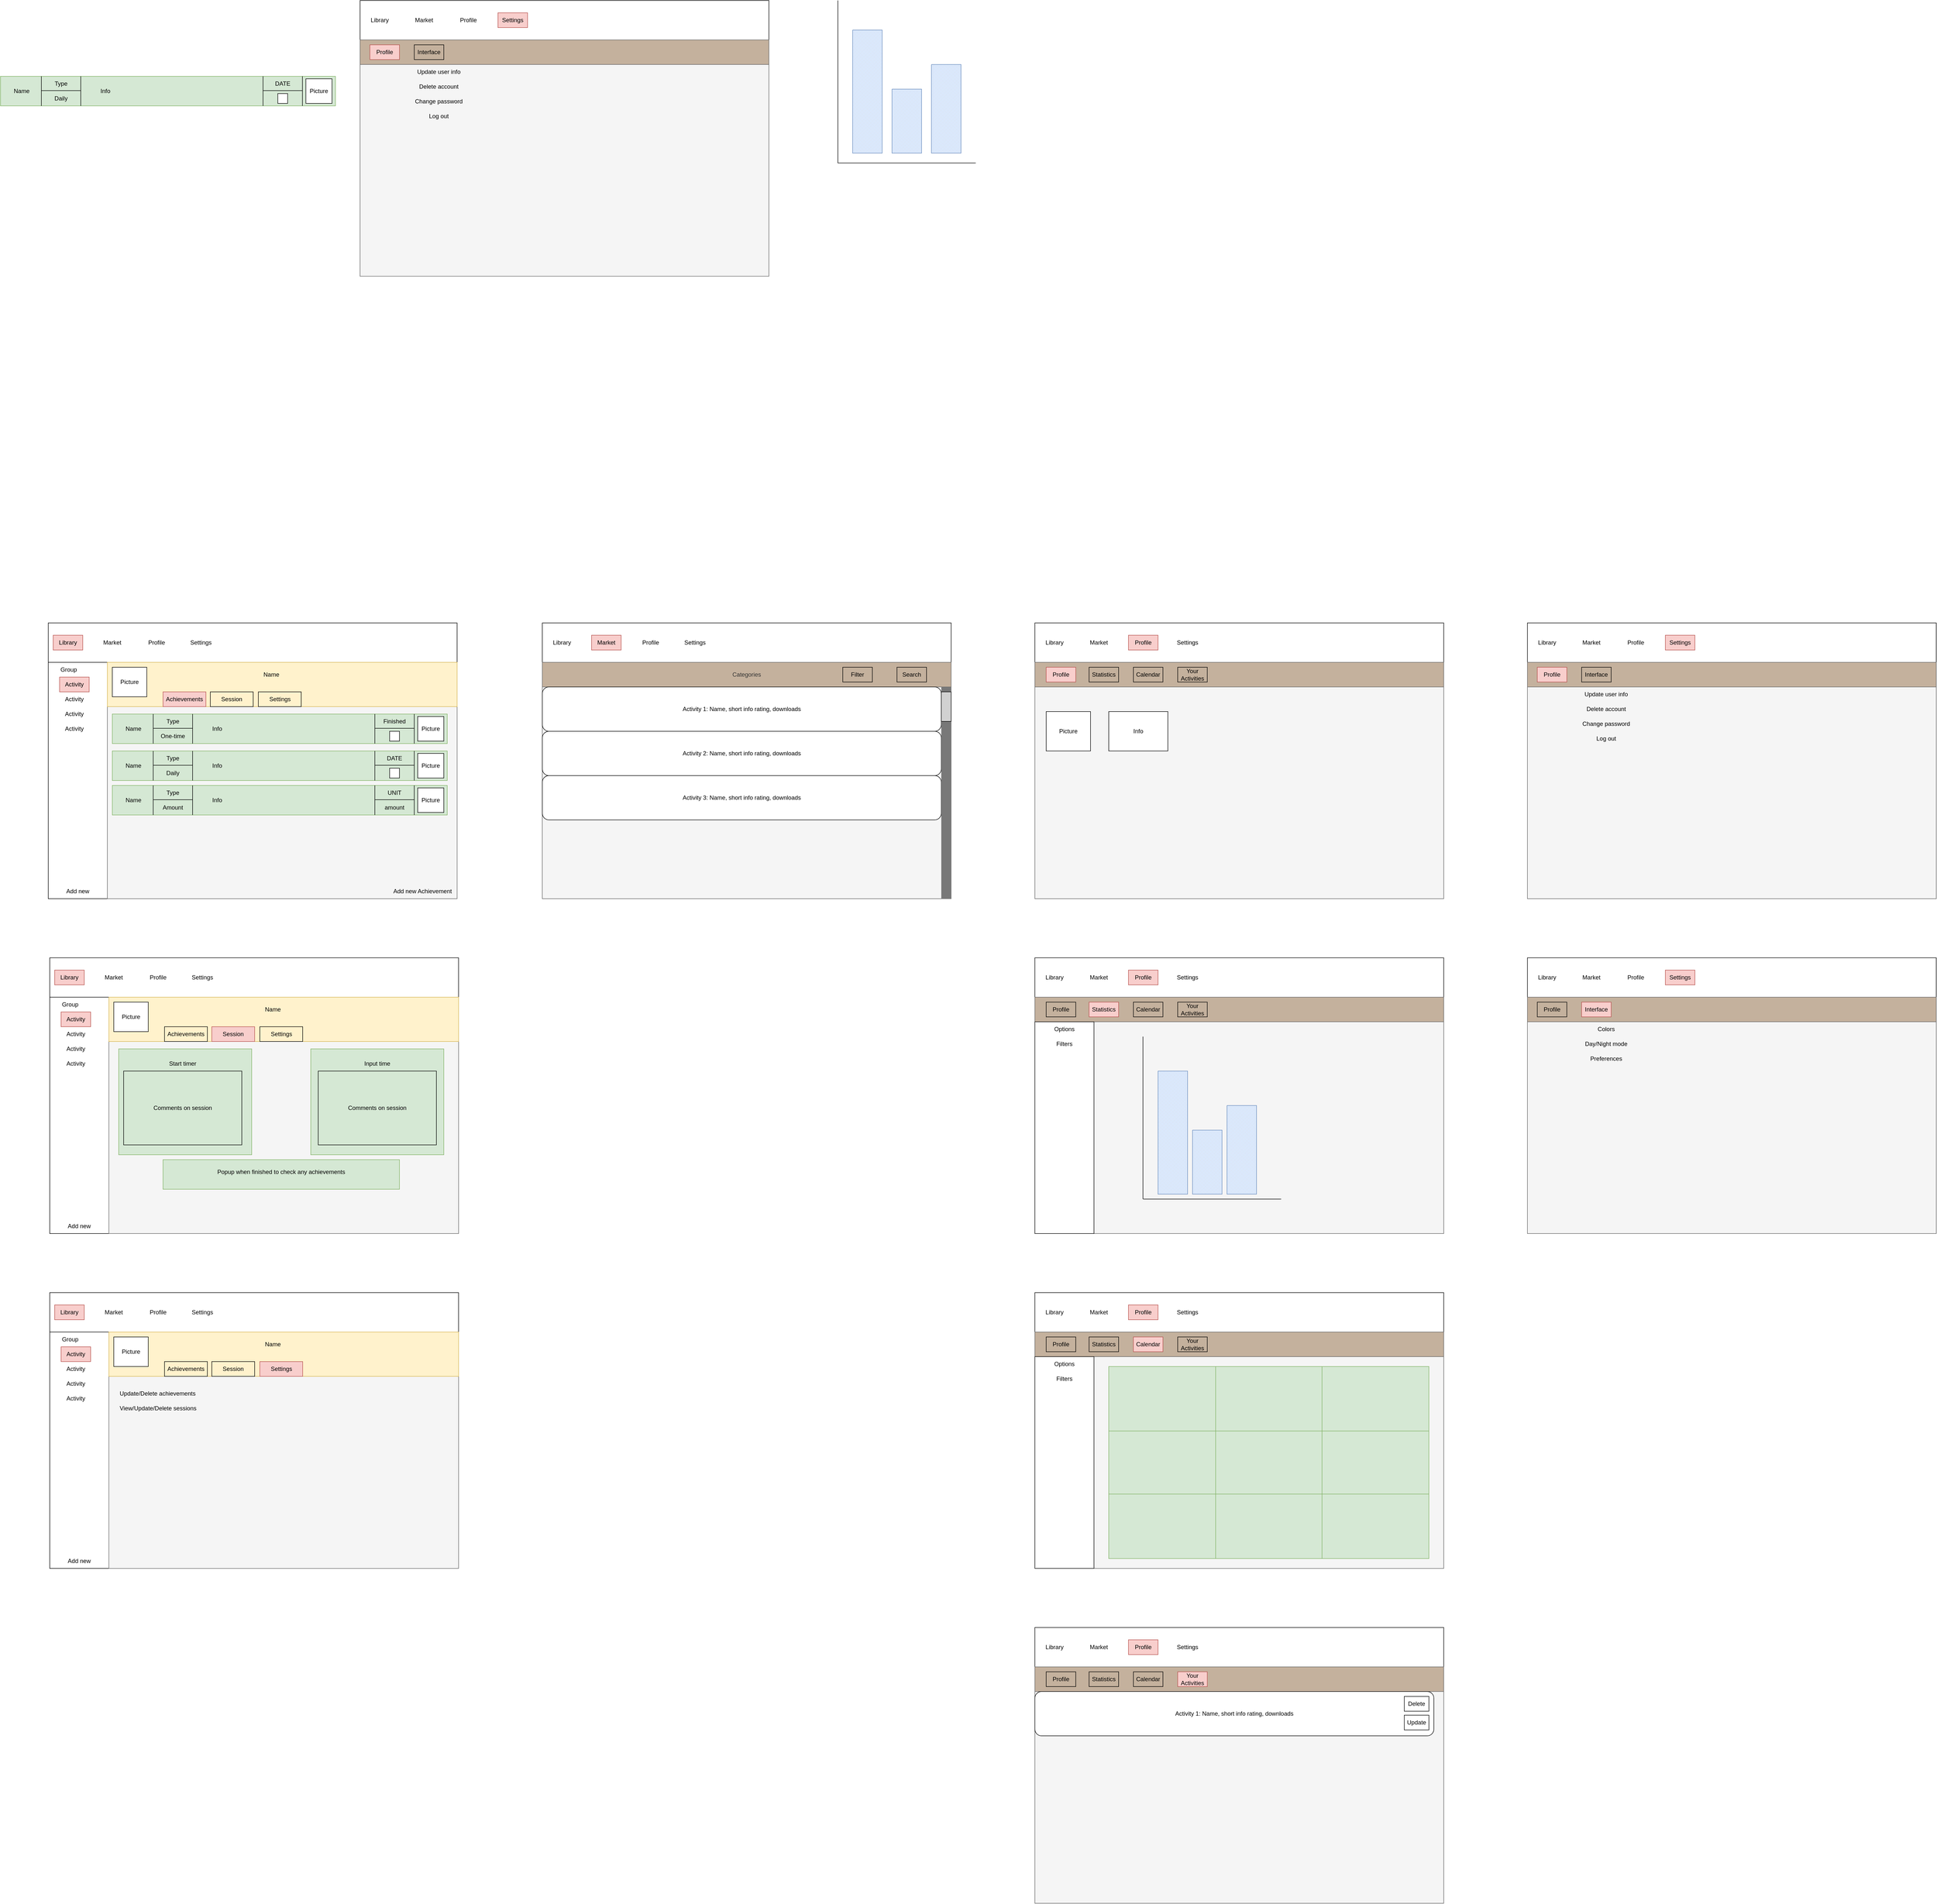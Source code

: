 <mxfile version="24.6.5" type="github">
  <diagram name="Page-1" id="_q4_dArPaYVle1KRaqx7">
    <mxGraphModel dx="2739" dy="2209" grid="1" gridSize="10" guides="1" tooltips="1" connect="1" arrows="1" fold="1" page="1" pageScale="1" pageWidth="827" pageHeight="1169" math="0" shadow="0">
      <root>
        <mxCell id="0" />
        <mxCell id="1" parent="0" />
        <mxCell id="pWE6F50j8uLxKZcUZwO4-1" value="" style="swimlane;startSize=0;" vertex="1" parent="1">
          <mxGeometry x="-3" y="120" width="830" height="560" as="geometry" />
        </mxCell>
        <mxCell id="pWE6F50j8uLxKZcUZwO4-2" value="" style="rounded=0;whiteSpace=wrap;html=1;" vertex="1" parent="pWE6F50j8uLxKZcUZwO4-1">
          <mxGeometry width="830" height="80" as="geometry" />
        </mxCell>
        <mxCell id="pWE6F50j8uLxKZcUZwO4-3" value="Library" style="text;html=1;align=center;verticalAlign=middle;whiteSpace=wrap;rounded=0;fillColor=#f8cecc;labelBackgroundColor=none;strokeColor=#b85450;" vertex="1" parent="pWE6F50j8uLxKZcUZwO4-1">
          <mxGeometry x="10" y="25" width="60" height="30" as="geometry" />
        </mxCell>
        <mxCell id="pWE6F50j8uLxKZcUZwO4-4" value="Market" style="text;html=1;align=center;verticalAlign=middle;whiteSpace=wrap;rounded=0;" vertex="1" parent="pWE6F50j8uLxKZcUZwO4-1">
          <mxGeometry x="100" y="25" width="60" height="30" as="geometry" />
        </mxCell>
        <mxCell id="pWE6F50j8uLxKZcUZwO4-5" value="Profile" style="text;html=1;align=center;verticalAlign=middle;whiteSpace=wrap;rounded=0;" vertex="1" parent="pWE6F50j8uLxKZcUZwO4-1">
          <mxGeometry x="190" y="25" width="60" height="30" as="geometry" />
        </mxCell>
        <mxCell id="pWE6F50j8uLxKZcUZwO4-6" value="Settings" style="text;html=1;align=center;verticalAlign=middle;whiteSpace=wrap;rounded=0;" vertex="1" parent="pWE6F50j8uLxKZcUZwO4-1">
          <mxGeometry x="280" y="25" width="60" height="30" as="geometry" />
        </mxCell>
        <mxCell id="pWE6F50j8uLxKZcUZwO4-13" value="" style="rounded=0;whiteSpace=wrap;html=1;" vertex="1" parent="pWE6F50j8uLxKZcUZwO4-1">
          <mxGeometry y="80" width="120" height="480" as="geometry" />
        </mxCell>
        <mxCell id="pWE6F50j8uLxKZcUZwO4-14" value="Group" style="text;html=1;align=center;verticalAlign=middle;whiteSpace=wrap;rounded=0;" vertex="1" parent="pWE6F50j8uLxKZcUZwO4-1">
          <mxGeometry y="80" width="83" height="30" as="geometry" />
        </mxCell>
        <mxCell id="pWE6F50j8uLxKZcUZwO4-15" value="Activity" style="text;html=1;align=center;verticalAlign=middle;whiteSpace=wrap;rounded=0;fillColor=#f8cecc;strokeColor=#b85450;" vertex="1" parent="pWE6F50j8uLxKZcUZwO4-1">
          <mxGeometry x="23" y="110" width="60" height="30" as="geometry" />
        </mxCell>
        <mxCell id="pWE6F50j8uLxKZcUZwO4-16" value="Activity" style="text;html=1;align=center;verticalAlign=middle;whiteSpace=wrap;rounded=0;" vertex="1" parent="pWE6F50j8uLxKZcUZwO4-1">
          <mxGeometry x="23" y="140" width="60" height="30" as="geometry" />
        </mxCell>
        <mxCell id="pWE6F50j8uLxKZcUZwO4-17" value="Activity" style="text;html=1;align=center;verticalAlign=middle;whiteSpace=wrap;rounded=0;" vertex="1" parent="pWE6F50j8uLxKZcUZwO4-1">
          <mxGeometry x="23" y="170" width="60" height="30" as="geometry" />
        </mxCell>
        <mxCell id="pWE6F50j8uLxKZcUZwO4-18" value="Activity" style="text;html=1;align=center;verticalAlign=middle;whiteSpace=wrap;rounded=0;" vertex="1" parent="pWE6F50j8uLxKZcUZwO4-1">
          <mxGeometry x="23" y="200" width="60" height="30" as="geometry" />
        </mxCell>
        <mxCell id="pWE6F50j8uLxKZcUZwO4-32" value="" style="rounded=0;whiteSpace=wrap;html=1;fillColor=#f5f5f5;fontColor=#333333;strokeColor=#666666;" vertex="1" parent="pWE6F50j8uLxKZcUZwO4-1">
          <mxGeometry x="120" y="80" width="710" height="480" as="geometry" />
        </mxCell>
        <mxCell id="pWE6F50j8uLxKZcUZwO4-152" value="" style="rounded=0;whiteSpace=wrap;html=1;fillColor=#fff2cc;strokeColor=#d6b656;" vertex="1" parent="pWE6F50j8uLxKZcUZwO4-1">
          <mxGeometry x="120" y="80" width="710" height="90" as="geometry" />
        </mxCell>
        <mxCell id="pWE6F50j8uLxKZcUZwO4-153" value="Name" style="text;html=1;align=center;verticalAlign=middle;whiteSpace=wrap;rounded=0;" vertex="1" parent="pWE6F50j8uLxKZcUZwO4-1">
          <mxGeometry x="423" y="90" width="60" height="30" as="geometry" />
        </mxCell>
        <mxCell id="pWE6F50j8uLxKZcUZwO4-154" value="Picture" style="rounded=0;whiteSpace=wrap;html=1;" vertex="1" parent="pWE6F50j8uLxKZcUZwO4-1">
          <mxGeometry x="130" y="90" width="70" height="60" as="geometry" />
        </mxCell>
        <mxCell id="pWE6F50j8uLxKZcUZwO4-155" value="Achievements" style="text;html=1;align=center;verticalAlign=middle;whiteSpace=wrap;rounded=0;fillColor=#f8cecc;strokeColor=#b85450;" vertex="1" parent="pWE6F50j8uLxKZcUZwO4-1">
          <mxGeometry x="233" y="140" width="87" height="30" as="geometry" />
        </mxCell>
        <mxCell id="pWE6F50j8uLxKZcUZwO4-157" value="Session" style="text;html=1;align=center;verticalAlign=middle;whiteSpace=wrap;rounded=0;strokeColor=default;" vertex="1" parent="pWE6F50j8uLxKZcUZwO4-1">
          <mxGeometry x="329" y="140" width="87" height="30" as="geometry" />
        </mxCell>
        <mxCell id="pWE6F50j8uLxKZcUZwO4-158" value="Settings" style="text;html=1;align=center;verticalAlign=middle;whiteSpace=wrap;rounded=0;strokeColor=default;" vertex="1" parent="pWE6F50j8uLxKZcUZwO4-1">
          <mxGeometry x="426.5" y="140" width="87" height="30" as="geometry" />
        </mxCell>
        <mxCell id="pWE6F50j8uLxKZcUZwO4-159" value="" style="rounded=0;whiteSpace=wrap;html=1;fillColor=#d5e8d4;strokeColor=#82b366;" vertex="1" parent="pWE6F50j8uLxKZcUZwO4-1">
          <mxGeometry x="130" y="185" width="680" height="60" as="geometry" />
        </mxCell>
        <mxCell id="pWE6F50j8uLxKZcUZwO4-160" value="Name" style="text;html=1;align=center;verticalAlign=middle;whiteSpace=wrap;rounded=0;" vertex="1" parent="pWE6F50j8uLxKZcUZwO4-1">
          <mxGeometry x="143" y="200" width="60" height="30" as="geometry" />
        </mxCell>
        <mxCell id="pWE6F50j8uLxKZcUZwO4-161" value="Picture" style="rounded=0;whiteSpace=wrap;html=1;" vertex="1" parent="pWE6F50j8uLxKZcUZwO4-1">
          <mxGeometry x="750" y="190" width="53" height="50" as="geometry" />
        </mxCell>
        <mxCell id="pWE6F50j8uLxKZcUZwO4-162" value="Type" style="text;html=1;align=center;verticalAlign=middle;whiteSpace=wrap;rounded=0;" vertex="1" parent="pWE6F50j8uLxKZcUZwO4-1">
          <mxGeometry x="223" y="185" width="60" height="30" as="geometry" />
        </mxCell>
        <mxCell id="pWE6F50j8uLxKZcUZwO4-163" value="One-time" style="text;html=1;align=center;verticalAlign=middle;whiteSpace=wrap;rounded=0;" vertex="1" parent="pWE6F50j8uLxKZcUZwO4-1">
          <mxGeometry x="223" y="215" width="60" height="30" as="geometry" />
        </mxCell>
        <mxCell id="pWE6F50j8uLxKZcUZwO4-164" value="" style="endArrow=none;html=1;rounded=0;" edge="1" parent="pWE6F50j8uLxKZcUZwO4-1">
          <mxGeometry width="50" height="50" relative="1" as="geometry">
            <mxPoint x="213" y="245" as="sourcePoint" />
            <mxPoint x="213" y="185" as="targetPoint" />
          </mxGeometry>
        </mxCell>
        <mxCell id="pWE6F50j8uLxKZcUZwO4-165" value="" style="endArrow=none;html=1;rounded=0;" edge="1" parent="pWE6F50j8uLxKZcUZwO4-1">
          <mxGeometry width="50" height="50" relative="1" as="geometry">
            <mxPoint x="213" y="213.95" as="sourcePoint" />
            <mxPoint x="293" y="213.95" as="targetPoint" />
          </mxGeometry>
        </mxCell>
        <mxCell id="pWE6F50j8uLxKZcUZwO4-166" value="" style="endArrow=none;html=1;rounded=0;" edge="1" parent="pWE6F50j8uLxKZcUZwO4-1">
          <mxGeometry width="50" height="50" relative="1" as="geometry">
            <mxPoint x="293" y="245" as="sourcePoint" />
            <mxPoint x="293" y="185" as="targetPoint" />
          </mxGeometry>
        </mxCell>
        <mxCell id="pWE6F50j8uLxKZcUZwO4-167" value="Info" style="text;html=1;align=center;verticalAlign=middle;whiteSpace=wrap;rounded=0;" vertex="1" parent="pWE6F50j8uLxKZcUZwO4-1">
          <mxGeometry x="313" y="200" width="60" height="30" as="geometry" />
        </mxCell>
        <mxCell id="pWE6F50j8uLxKZcUZwO4-168" value="Finished" style="text;html=1;align=center;verticalAlign=middle;whiteSpace=wrap;rounded=0;" vertex="1" parent="pWE6F50j8uLxKZcUZwO4-1">
          <mxGeometry x="673" y="185" width="60" height="30" as="geometry" />
        </mxCell>
        <mxCell id="pWE6F50j8uLxKZcUZwO4-170" value="" style="endArrow=none;html=1;rounded=0;" edge="1" parent="pWE6F50j8uLxKZcUZwO4-1">
          <mxGeometry width="50" height="50" relative="1" as="geometry">
            <mxPoint x="663" y="245" as="sourcePoint" />
            <mxPoint x="663" y="185" as="targetPoint" />
          </mxGeometry>
        </mxCell>
        <mxCell id="pWE6F50j8uLxKZcUZwO4-171" value="" style="endArrow=none;html=1;rounded=0;" edge="1" parent="pWE6F50j8uLxKZcUZwO4-1">
          <mxGeometry width="50" height="50" relative="1" as="geometry">
            <mxPoint x="663" y="213.95" as="sourcePoint" />
            <mxPoint x="743" y="213.95" as="targetPoint" />
          </mxGeometry>
        </mxCell>
        <mxCell id="pWE6F50j8uLxKZcUZwO4-172" value="" style="endArrow=none;html=1;rounded=0;" edge="1" parent="pWE6F50j8uLxKZcUZwO4-1">
          <mxGeometry width="50" height="50" relative="1" as="geometry">
            <mxPoint x="743" y="245" as="sourcePoint" />
            <mxPoint x="743" y="185" as="targetPoint" />
          </mxGeometry>
        </mxCell>
        <mxCell id="pWE6F50j8uLxKZcUZwO4-173" value="" style="rounded=0;whiteSpace=wrap;html=1;" vertex="1" parent="pWE6F50j8uLxKZcUZwO4-1">
          <mxGeometry x="693" y="220" width="20" height="20" as="geometry" />
        </mxCell>
        <mxCell id="pWE6F50j8uLxKZcUZwO4-188" value="Add new" style="text;html=1;align=center;verticalAlign=middle;whiteSpace=wrap;rounded=0;" vertex="1" parent="pWE6F50j8uLxKZcUZwO4-1">
          <mxGeometry y="530" width="120" height="30" as="geometry" />
        </mxCell>
        <mxCell id="pWE6F50j8uLxKZcUZwO4-189" value="Add new Achievement" style="text;html=1;align=center;verticalAlign=middle;whiteSpace=wrap;rounded=0;" vertex="1" parent="pWE6F50j8uLxKZcUZwO4-1">
          <mxGeometry x="690" y="530" width="140" height="30" as="geometry" />
        </mxCell>
        <mxCell id="pWE6F50j8uLxKZcUZwO4-174" value="" style="rounded=0;whiteSpace=wrap;html=1;fillColor=#d5e8d4;strokeColor=#82b366;" vertex="1" parent="pWE6F50j8uLxKZcUZwO4-1">
          <mxGeometry x="130" y="260" width="680" height="60" as="geometry" />
        </mxCell>
        <mxCell id="pWE6F50j8uLxKZcUZwO4-175" value="Name" style="text;html=1;align=center;verticalAlign=middle;whiteSpace=wrap;rounded=0;" vertex="1" parent="pWE6F50j8uLxKZcUZwO4-1">
          <mxGeometry x="143" y="275" width="60" height="30" as="geometry" />
        </mxCell>
        <mxCell id="pWE6F50j8uLxKZcUZwO4-176" value="Picture" style="rounded=0;whiteSpace=wrap;html=1;" vertex="1" parent="pWE6F50j8uLxKZcUZwO4-1">
          <mxGeometry x="750" y="265" width="53" height="50" as="geometry" />
        </mxCell>
        <mxCell id="pWE6F50j8uLxKZcUZwO4-177" value="Type" style="text;html=1;align=center;verticalAlign=middle;whiteSpace=wrap;rounded=0;" vertex="1" parent="pWE6F50j8uLxKZcUZwO4-1">
          <mxGeometry x="223" y="260" width="60" height="30" as="geometry" />
        </mxCell>
        <mxCell id="pWE6F50j8uLxKZcUZwO4-178" value="Daily" style="text;html=1;align=center;verticalAlign=middle;whiteSpace=wrap;rounded=0;" vertex="1" parent="pWE6F50j8uLxKZcUZwO4-1">
          <mxGeometry x="223" y="290" width="60" height="30" as="geometry" />
        </mxCell>
        <mxCell id="pWE6F50j8uLxKZcUZwO4-179" value="" style="endArrow=none;html=1;rounded=0;" edge="1" parent="pWE6F50j8uLxKZcUZwO4-1">
          <mxGeometry width="50" height="50" relative="1" as="geometry">
            <mxPoint x="213" y="320" as="sourcePoint" />
            <mxPoint x="213" y="260" as="targetPoint" />
          </mxGeometry>
        </mxCell>
        <mxCell id="pWE6F50j8uLxKZcUZwO4-180" value="" style="endArrow=none;html=1;rounded=0;" edge="1" parent="pWE6F50j8uLxKZcUZwO4-1">
          <mxGeometry width="50" height="50" relative="1" as="geometry">
            <mxPoint x="213" y="288.95" as="sourcePoint" />
            <mxPoint x="293" y="288.95" as="targetPoint" />
          </mxGeometry>
        </mxCell>
        <mxCell id="pWE6F50j8uLxKZcUZwO4-181" value="" style="endArrow=none;html=1;rounded=0;" edge="1" parent="pWE6F50j8uLxKZcUZwO4-1">
          <mxGeometry width="50" height="50" relative="1" as="geometry">
            <mxPoint x="293" y="320" as="sourcePoint" />
            <mxPoint x="293" y="260" as="targetPoint" />
          </mxGeometry>
        </mxCell>
        <mxCell id="pWE6F50j8uLxKZcUZwO4-182" value="Info" style="text;html=1;align=center;verticalAlign=middle;whiteSpace=wrap;rounded=0;" vertex="1" parent="pWE6F50j8uLxKZcUZwO4-1">
          <mxGeometry x="313" y="275" width="60" height="30" as="geometry" />
        </mxCell>
        <mxCell id="pWE6F50j8uLxKZcUZwO4-183" value="DATE" style="text;html=1;align=center;verticalAlign=middle;whiteSpace=wrap;rounded=0;" vertex="1" parent="pWE6F50j8uLxKZcUZwO4-1">
          <mxGeometry x="673" y="260" width="60" height="30" as="geometry" />
        </mxCell>
        <mxCell id="pWE6F50j8uLxKZcUZwO4-184" value="" style="endArrow=none;html=1;rounded=0;" edge="1" parent="pWE6F50j8uLxKZcUZwO4-1">
          <mxGeometry width="50" height="50" relative="1" as="geometry">
            <mxPoint x="663" y="320" as="sourcePoint" />
            <mxPoint x="663" y="260" as="targetPoint" />
          </mxGeometry>
        </mxCell>
        <mxCell id="pWE6F50j8uLxKZcUZwO4-185" value="" style="endArrow=none;html=1;rounded=0;" edge="1" parent="pWE6F50j8uLxKZcUZwO4-1">
          <mxGeometry width="50" height="50" relative="1" as="geometry">
            <mxPoint x="663" y="288.95" as="sourcePoint" />
            <mxPoint x="743" y="288.95" as="targetPoint" />
          </mxGeometry>
        </mxCell>
        <mxCell id="pWE6F50j8uLxKZcUZwO4-186" value="" style="endArrow=none;html=1;rounded=0;" edge="1" parent="pWE6F50j8uLxKZcUZwO4-1">
          <mxGeometry width="50" height="50" relative="1" as="geometry">
            <mxPoint x="743" y="320" as="sourcePoint" />
            <mxPoint x="743" y="260" as="targetPoint" />
          </mxGeometry>
        </mxCell>
        <mxCell id="pWE6F50j8uLxKZcUZwO4-187" value="" style="rounded=0;whiteSpace=wrap;html=1;" vertex="1" parent="pWE6F50j8uLxKZcUZwO4-1">
          <mxGeometry x="693" y="295" width="20" height="20" as="geometry" />
        </mxCell>
        <mxCell id="pWE6F50j8uLxKZcUZwO4-218" value="" style="rounded=0;whiteSpace=wrap;html=1;fillColor=#d5e8d4;strokeColor=#82b366;" vertex="1" parent="pWE6F50j8uLxKZcUZwO4-1">
          <mxGeometry x="130" y="330" width="680" height="60" as="geometry" />
        </mxCell>
        <mxCell id="pWE6F50j8uLxKZcUZwO4-219" value="Name" style="text;html=1;align=center;verticalAlign=middle;whiteSpace=wrap;rounded=0;" vertex="1" parent="pWE6F50j8uLxKZcUZwO4-1">
          <mxGeometry x="143" y="345" width="60" height="30" as="geometry" />
        </mxCell>
        <mxCell id="pWE6F50j8uLxKZcUZwO4-220" value="Picture" style="rounded=0;whiteSpace=wrap;html=1;" vertex="1" parent="pWE6F50j8uLxKZcUZwO4-1">
          <mxGeometry x="750" y="335" width="53" height="50" as="geometry" />
        </mxCell>
        <mxCell id="pWE6F50j8uLxKZcUZwO4-221" value="Type" style="text;html=1;align=center;verticalAlign=middle;whiteSpace=wrap;rounded=0;" vertex="1" parent="pWE6F50j8uLxKZcUZwO4-1">
          <mxGeometry x="223" y="330" width="60" height="30" as="geometry" />
        </mxCell>
        <mxCell id="pWE6F50j8uLxKZcUZwO4-222" value="Amount" style="text;html=1;align=center;verticalAlign=middle;whiteSpace=wrap;rounded=0;" vertex="1" parent="pWE6F50j8uLxKZcUZwO4-1">
          <mxGeometry x="223" y="360" width="60" height="30" as="geometry" />
        </mxCell>
        <mxCell id="pWE6F50j8uLxKZcUZwO4-223" value="" style="endArrow=none;html=1;rounded=0;" edge="1" parent="pWE6F50j8uLxKZcUZwO4-1">
          <mxGeometry width="50" height="50" relative="1" as="geometry">
            <mxPoint x="213" y="390" as="sourcePoint" />
            <mxPoint x="213" y="330" as="targetPoint" />
          </mxGeometry>
        </mxCell>
        <mxCell id="pWE6F50j8uLxKZcUZwO4-224" value="" style="endArrow=none;html=1;rounded=0;" edge="1" parent="pWE6F50j8uLxKZcUZwO4-1">
          <mxGeometry width="50" height="50" relative="1" as="geometry">
            <mxPoint x="213" y="358.95" as="sourcePoint" />
            <mxPoint x="293" y="358.95" as="targetPoint" />
          </mxGeometry>
        </mxCell>
        <mxCell id="pWE6F50j8uLxKZcUZwO4-225" value="" style="endArrow=none;html=1;rounded=0;" edge="1" parent="pWE6F50j8uLxKZcUZwO4-1">
          <mxGeometry width="50" height="50" relative="1" as="geometry">
            <mxPoint x="293" y="390" as="sourcePoint" />
            <mxPoint x="293" y="330" as="targetPoint" />
          </mxGeometry>
        </mxCell>
        <mxCell id="pWE6F50j8uLxKZcUZwO4-226" value="Info" style="text;html=1;align=center;verticalAlign=middle;whiteSpace=wrap;rounded=0;" vertex="1" parent="pWE6F50j8uLxKZcUZwO4-1">
          <mxGeometry x="313" y="345" width="60" height="30" as="geometry" />
        </mxCell>
        <mxCell id="pWE6F50j8uLxKZcUZwO4-227" value="UNIT" style="text;html=1;align=center;verticalAlign=middle;whiteSpace=wrap;rounded=0;" vertex="1" parent="pWE6F50j8uLxKZcUZwO4-1">
          <mxGeometry x="673" y="330" width="60" height="30" as="geometry" />
        </mxCell>
        <mxCell id="pWE6F50j8uLxKZcUZwO4-228" value="" style="endArrow=none;html=1;rounded=0;" edge="1" parent="pWE6F50j8uLxKZcUZwO4-1">
          <mxGeometry width="50" height="50" relative="1" as="geometry">
            <mxPoint x="663" y="390" as="sourcePoint" />
            <mxPoint x="663" y="330" as="targetPoint" />
          </mxGeometry>
        </mxCell>
        <mxCell id="pWE6F50j8uLxKZcUZwO4-229" value="" style="endArrow=none;html=1;rounded=0;" edge="1" parent="pWE6F50j8uLxKZcUZwO4-1">
          <mxGeometry width="50" height="50" relative="1" as="geometry">
            <mxPoint x="663" y="358.95" as="sourcePoint" />
            <mxPoint x="743" y="358.95" as="targetPoint" />
          </mxGeometry>
        </mxCell>
        <mxCell id="pWE6F50j8uLxKZcUZwO4-230" value="" style="endArrow=none;html=1;rounded=0;" edge="1" parent="pWE6F50j8uLxKZcUZwO4-1">
          <mxGeometry width="50" height="50" relative="1" as="geometry">
            <mxPoint x="743" y="390" as="sourcePoint" />
            <mxPoint x="743" y="330" as="targetPoint" />
          </mxGeometry>
        </mxCell>
        <mxCell id="pWE6F50j8uLxKZcUZwO4-232" value="amount" style="text;html=1;align=center;verticalAlign=middle;whiteSpace=wrap;rounded=0;" vertex="1" parent="pWE6F50j8uLxKZcUZwO4-1">
          <mxGeometry x="673" y="360" width="60" height="30" as="geometry" />
        </mxCell>
        <mxCell id="pWE6F50j8uLxKZcUZwO4-7" value="" style="swimlane;startSize=0;" vertex="1" parent="1">
          <mxGeometry x="1000" y="120" width="830" height="560" as="geometry" />
        </mxCell>
        <mxCell id="pWE6F50j8uLxKZcUZwO4-8" value="" style="rounded=0;whiteSpace=wrap;html=1;" vertex="1" parent="pWE6F50j8uLxKZcUZwO4-7">
          <mxGeometry width="830" height="80" as="geometry" />
        </mxCell>
        <mxCell id="pWE6F50j8uLxKZcUZwO4-9" value="Library" style="text;html=1;align=center;verticalAlign=middle;whiteSpace=wrap;rounded=0;labelBackgroundColor=none;" vertex="1" parent="pWE6F50j8uLxKZcUZwO4-7">
          <mxGeometry x="10" y="25" width="60" height="30" as="geometry" />
        </mxCell>
        <mxCell id="pWE6F50j8uLxKZcUZwO4-10" value="Market" style="text;html=1;align=center;verticalAlign=middle;whiteSpace=wrap;rounded=0;fillColor=#f8cecc;strokeColor=#b85450;" vertex="1" parent="pWE6F50j8uLxKZcUZwO4-7">
          <mxGeometry x="100" y="25" width="60" height="30" as="geometry" />
        </mxCell>
        <mxCell id="pWE6F50j8uLxKZcUZwO4-11" value="Profile" style="text;html=1;align=center;verticalAlign=middle;whiteSpace=wrap;rounded=0;" vertex="1" parent="pWE6F50j8uLxKZcUZwO4-7">
          <mxGeometry x="190" y="25" width="60" height="30" as="geometry" />
        </mxCell>
        <mxCell id="pWE6F50j8uLxKZcUZwO4-12" value="Settings" style="text;html=1;align=center;verticalAlign=middle;whiteSpace=wrap;rounded=0;" vertex="1" parent="pWE6F50j8uLxKZcUZwO4-7">
          <mxGeometry x="280" y="25" width="60" height="30" as="geometry" />
        </mxCell>
        <mxCell id="pWE6F50j8uLxKZcUZwO4-33" value="" style="rounded=0;whiteSpace=wrap;html=1;fillColor=#f5f5f5;fontColor=#333333;strokeColor=#666666;" vertex="1" parent="pWE6F50j8uLxKZcUZwO4-7">
          <mxGeometry y="80" width="830" height="480" as="geometry" />
        </mxCell>
        <mxCell id="pWE6F50j8uLxKZcUZwO4-45" value="Categories" style="rounded=0;whiteSpace=wrap;html=1;fillColor=#C4B19D;strokeColor=#666666;fontColor=#333333;" vertex="1" parent="pWE6F50j8uLxKZcUZwO4-7">
          <mxGeometry y="80" width="830" height="50" as="geometry" />
        </mxCell>
        <mxCell id="pWE6F50j8uLxKZcUZwO4-43" value="Search" style="text;html=1;align=center;verticalAlign=middle;whiteSpace=wrap;rounded=0;strokeColor=default;" vertex="1" parent="pWE6F50j8uLxKZcUZwO4-7">
          <mxGeometry x="720" y="90" width="60" height="30" as="geometry" />
        </mxCell>
        <mxCell id="pWE6F50j8uLxKZcUZwO4-44" value="Filter" style="text;html=1;align=center;verticalAlign=middle;whiteSpace=wrap;rounded=0;strokeColor=default;" vertex="1" parent="pWE6F50j8uLxKZcUZwO4-7">
          <mxGeometry x="610" y="90" width="60" height="30" as="geometry" />
        </mxCell>
        <mxCell id="pWE6F50j8uLxKZcUZwO4-46" value="Activity 1: Name, short info rating, downloads" style="rounded=1;whiteSpace=wrap;html=1;" vertex="1" parent="pWE6F50j8uLxKZcUZwO4-7">
          <mxGeometry y="130" width="810" height="90" as="geometry" />
        </mxCell>
        <mxCell id="pWE6F50j8uLxKZcUZwO4-47" value="Activity 2: Name, short info rating, downloads" style="rounded=1;whiteSpace=wrap;html=1;" vertex="1" parent="pWE6F50j8uLxKZcUZwO4-7">
          <mxGeometry y="220" width="810" height="90" as="geometry" />
        </mxCell>
        <mxCell id="pWE6F50j8uLxKZcUZwO4-48" value="Activity 3: Name, short info rating, downloads" style="rounded=1;whiteSpace=wrap;html=1;" vertex="1" parent="pWE6F50j8uLxKZcUZwO4-7">
          <mxGeometry y="310" width="810" height="90" as="geometry" />
        </mxCell>
        <mxCell id="pWE6F50j8uLxKZcUZwO4-50" value="" style="rounded=0;whiteSpace=wrap;html=1;strokeColor=none;fillColor=#787878;" vertex="1" parent="pWE6F50j8uLxKZcUZwO4-7">
          <mxGeometry x="810" y="130" width="20" height="430" as="geometry" />
        </mxCell>
        <mxCell id="pWE6F50j8uLxKZcUZwO4-20" value="" style="swimlane;startSize=0;" vertex="1" parent="1">
          <mxGeometry x="2000" y="120" width="830" height="560" as="geometry" />
        </mxCell>
        <mxCell id="pWE6F50j8uLxKZcUZwO4-21" value="" style="rounded=0;whiteSpace=wrap;html=1;" vertex="1" parent="pWE6F50j8uLxKZcUZwO4-20">
          <mxGeometry width="830" height="80" as="geometry" />
        </mxCell>
        <mxCell id="pWE6F50j8uLxKZcUZwO4-22" value="Library" style="text;html=1;align=center;verticalAlign=middle;whiteSpace=wrap;rounded=0;labelBackgroundColor=none;" vertex="1" parent="pWE6F50j8uLxKZcUZwO4-20">
          <mxGeometry x="10" y="25" width="60" height="30" as="geometry" />
        </mxCell>
        <mxCell id="pWE6F50j8uLxKZcUZwO4-23" value="Market" style="text;html=1;align=center;verticalAlign=middle;whiteSpace=wrap;rounded=0;" vertex="1" parent="pWE6F50j8uLxKZcUZwO4-20">
          <mxGeometry x="100" y="25" width="60" height="30" as="geometry" />
        </mxCell>
        <mxCell id="pWE6F50j8uLxKZcUZwO4-24" value="Profile" style="text;html=1;align=center;verticalAlign=middle;whiteSpace=wrap;rounded=0;fillColor=#f8cecc;strokeColor=#b85450;" vertex="1" parent="pWE6F50j8uLxKZcUZwO4-20">
          <mxGeometry x="190" y="25" width="60" height="30" as="geometry" />
        </mxCell>
        <mxCell id="pWE6F50j8uLxKZcUZwO4-25" value="Settings" style="text;html=1;align=center;verticalAlign=middle;whiteSpace=wrap;rounded=0;" vertex="1" parent="pWE6F50j8uLxKZcUZwO4-20">
          <mxGeometry x="280" y="25" width="60" height="30" as="geometry" />
        </mxCell>
        <mxCell id="pWE6F50j8uLxKZcUZwO4-41" value="" style="rounded=0;whiteSpace=wrap;html=1;fillColor=#f5f5f5;fontColor=#333333;strokeColor=#666666;" vertex="1" parent="pWE6F50j8uLxKZcUZwO4-20">
          <mxGeometry y="80" width="830" height="480" as="geometry" />
        </mxCell>
        <mxCell id="pWE6F50j8uLxKZcUZwO4-53" value="Picture" style="rounded=0;whiteSpace=wrap;html=1;" vertex="1" parent="pWE6F50j8uLxKZcUZwO4-20">
          <mxGeometry x="23" y="180" width="90" height="80" as="geometry" />
        </mxCell>
        <mxCell id="pWE6F50j8uLxKZcUZwO4-54" value="Info" style="rounded=0;whiteSpace=wrap;html=1;" vertex="1" parent="pWE6F50j8uLxKZcUZwO4-20">
          <mxGeometry x="150" y="180" width="120" height="80" as="geometry" />
        </mxCell>
        <mxCell id="pWE6F50j8uLxKZcUZwO4-55" value="" style="rounded=0;whiteSpace=wrap;html=1;fillColor=#C4B19D;strokeColor=#666666;fontColor=#333333;" vertex="1" parent="pWE6F50j8uLxKZcUZwO4-20">
          <mxGeometry y="80" width="830" height="50" as="geometry" />
        </mxCell>
        <mxCell id="pWE6F50j8uLxKZcUZwO4-57" value="Profile" style="text;html=1;align=center;verticalAlign=middle;whiteSpace=wrap;rounded=0;strokeColor=#b85450;fillColor=#f8cecc;" vertex="1" parent="pWE6F50j8uLxKZcUZwO4-20">
          <mxGeometry x="23" y="90" width="60" height="30" as="geometry" />
        </mxCell>
        <mxCell id="pWE6F50j8uLxKZcUZwO4-58" value="Statistics" style="text;html=1;align=center;verticalAlign=middle;whiteSpace=wrap;rounded=0;strokeColor=default;" vertex="1" parent="pWE6F50j8uLxKZcUZwO4-20">
          <mxGeometry x="110" y="90" width="60" height="30" as="geometry" />
        </mxCell>
        <mxCell id="pWE6F50j8uLxKZcUZwO4-59" value="Calendar" style="text;html=1;align=center;verticalAlign=middle;whiteSpace=wrap;rounded=0;strokeColor=default;" vertex="1" parent="pWE6F50j8uLxKZcUZwO4-20">
          <mxGeometry x="200" y="90" width="60" height="30" as="geometry" />
        </mxCell>
        <mxCell id="pWE6F50j8uLxKZcUZwO4-60" value="Your Activities" style="text;html=1;align=center;verticalAlign=middle;whiteSpace=wrap;rounded=0;strokeColor=default;" vertex="1" parent="pWE6F50j8uLxKZcUZwO4-20">
          <mxGeometry x="290" y="90" width="60" height="30" as="geometry" />
        </mxCell>
        <mxCell id="pWE6F50j8uLxKZcUZwO4-26" value="" style="swimlane;startSize=0;" vertex="1" parent="1">
          <mxGeometry x="3000" y="120" width="830" height="560" as="geometry" />
        </mxCell>
        <mxCell id="pWE6F50j8uLxKZcUZwO4-27" value="" style="rounded=0;whiteSpace=wrap;html=1;" vertex="1" parent="pWE6F50j8uLxKZcUZwO4-26">
          <mxGeometry width="830" height="80" as="geometry" />
        </mxCell>
        <mxCell id="pWE6F50j8uLxKZcUZwO4-28" value="Library" style="text;html=1;align=center;verticalAlign=middle;whiteSpace=wrap;rounded=0;labelBackgroundColor=none;" vertex="1" parent="pWE6F50j8uLxKZcUZwO4-26">
          <mxGeometry x="10" y="25" width="60" height="30" as="geometry" />
        </mxCell>
        <mxCell id="pWE6F50j8uLxKZcUZwO4-29" value="Market" style="text;html=1;align=center;verticalAlign=middle;whiteSpace=wrap;rounded=0;" vertex="1" parent="pWE6F50j8uLxKZcUZwO4-26">
          <mxGeometry x="100" y="25" width="60" height="30" as="geometry" />
        </mxCell>
        <mxCell id="pWE6F50j8uLxKZcUZwO4-30" value="Profile" style="text;html=1;align=center;verticalAlign=middle;whiteSpace=wrap;rounded=0;" vertex="1" parent="pWE6F50j8uLxKZcUZwO4-26">
          <mxGeometry x="190" y="25" width="60" height="30" as="geometry" />
        </mxCell>
        <mxCell id="pWE6F50j8uLxKZcUZwO4-31" value="Settings" style="text;html=1;align=center;verticalAlign=middle;whiteSpace=wrap;rounded=0;fillColor=#f8cecc;strokeColor=#b85450;" vertex="1" parent="pWE6F50j8uLxKZcUZwO4-26">
          <mxGeometry x="280" y="25" width="60" height="30" as="geometry" />
        </mxCell>
        <mxCell id="pWE6F50j8uLxKZcUZwO4-42" value="" style="rounded=0;whiteSpace=wrap;html=1;fillColor=#f5f5f5;fontColor=#333333;strokeColor=#666666;" vertex="1" parent="pWE6F50j8uLxKZcUZwO4-26">
          <mxGeometry y="80" width="830" height="480" as="geometry" />
        </mxCell>
        <mxCell id="pWE6F50j8uLxKZcUZwO4-132" value="" style="rounded=0;whiteSpace=wrap;html=1;fillColor=#C4B19D;strokeColor=#666666;fontColor=#333333;" vertex="1" parent="pWE6F50j8uLxKZcUZwO4-26">
          <mxGeometry y="80" width="830" height="50" as="geometry" />
        </mxCell>
        <mxCell id="pWE6F50j8uLxKZcUZwO4-133" value="Profile" style="text;html=1;align=center;verticalAlign=middle;whiteSpace=wrap;rounded=0;strokeColor=#b85450;fillColor=#f8cecc;" vertex="1" parent="pWE6F50j8uLxKZcUZwO4-26">
          <mxGeometry x="20" y="90" width="60" height="30" as="geometry" />
        </mxCell>
        <mxCell id="pWE6F50j8uLxKZcUZwO4-134" value="Interface" style="text;html=1;align=center;verticalAlign=middle;whiteSpace=wrap;rounded=0;strokeColor=default;" vertex="1" parent="pWE6F50j8uLxKZcUZwO4-26">
          <mxGeometry x="110" y="90" width="60" height="30" as="geometry" />
        </mxCell>
        <mxCell id="pWE6F50j8uLxKZcUZwO4-145" value="Update user info" style="text;html=1;align=center;verticalAlign=middle;whiteSpace=wrap;rounded=0;" vertex="1" parent="pWE6F50j8uLxKZcUZwO4-26">
          <mxGeometry y="130" width="320" height="30" as="geometry" />
        </mxCell>
        <mxCell id="pWE6F50j8uLxKZcUZwO4-146" value="Delete account" style="text;html=1;align=center;verticalAlign=middle;whiteSpace=wrap;rounded=0;" vertex="1" parent="pWE6F50j8uLxKZcUZwO4-26">
          <mxGeometry y="160" width="320" height="30" as="geometry" />
        </mxCell>
        <mxCell id="pWE6F50j8uLxKZcUZwO4-147" value="Log out" style="text;html=1;align=center;verticalAlign=middle;whiteSpace=wrap;rounded=0;" vertex="1" parent="pWE6F50j8uLxKZcUZwO4-26">
          <mxGeometry y="220" width="320" height="30" as="geometry" />
        </mxCell>
        <mxCell id="pWE6F50j8uLxKZcUZwO4-148" value="Change password" style="text;html=1;align=center;verticalAlign=middle;whiteSpace=wrap;rounded=0;" vertex="1" parent="pWE6F50j8uLxKZcUZwO4-26">
          <mxGeometry y="190" width="320" height="30" as="geometry" />
        </mxCell>
        <mxCell id="pWE6F50j8uLxKZcUZwO4-52" value="" style="rounded=0;whiteSpace=wrap;html=1;fillColor=#D1D1D1;" vertex="1" parent="1">
          <mxGeometry x="1810" y="260" width="20" height="60" as="geometry" />
        </mxCell>
        <mxCell id="pWE6F50j8uLxKZcUZwO4-61" value="" style="swimlane;startSize=0;" vertex="1" parent="1">
          <mxGeometry x="2000" y="800" width="830" height="560" as="geometry" />
        </mxCell>
        <mxCell id="pWE6F50j8uLxKZcUZwO4-62" value="" style="rounded=0;whiteSpace=wrap;html=1;" vertex="1" parent="pWE6F50j8uLxKZcUZwO4-61">
          <mxGeometry width="830" height="80" as="geometry" />
        </mxCell>
        <mxCell id="pWE6F50j8uLxKZcUZwO4-63" value="Library" style="text;html=1;align=center;verticalAlign=middle;whiteSpace=wrap;rounded=0;labelBackgroundColor=none;" vertex="1" parent="pWE6F50j8uLxKZcUZwO4-61">
          <mxGeometry x="10" y="25" width="60" height="30" as="geometry" />
        </mxCell>
        <mxCell id="pWE6F50j8uLxKZcUZwO4-64" value="Market" style="text;html=1;align=center;verticalAlign=middle;whiteSpace=wrap;rounded=0;" vertex="1" parent="pWE6F50j8uLxKZcUZwO4-61">
          <mxGeometry x="100" y="25" width="60" height="30" as="geometry" />
        </mxCell>
        <mxCell id="pWE6F50j8uLxKZcUZwO4-65" value="Profile" style="text;html=1;align=center;verticalAlign=middle;whiteSpace=wrap;rounded=0;fillColor=#f8cecc;strokeColor=#b85450;" vertex="1" parent="pWE6F50j8uLxKZcUZwO4-61">
          <mxGeometry x="190" y="25" width="60" height="30" as="geometry" />
        </mxCell>
        <mxCell id="pWE6F50j8uLxKZcUZwO4-66" value="Settings" style="text;html=1;align=center;verticalAlign=middle;whiteSpace=wrap;rounded=0;" vertex="1" parent="pWE6F50j8uLxKZcUZwO4-61">
          <mxGeometry x="280" y="25" width="60" height="30" as="geometry" />
        </mxCell>
        <mxCell id="pWE6F50j8uLxKZcUZwO4-67" value="" style="rounded=0;whiteSpace=wrap;html=1;fillColor=#f5f5f5;fontColor=#333333;strokeColor=#666666;" vertex="1" parent="pWE6F50j8uLxKZcUZwO4-61">
          <mxGeometry y="80" width="830" height="480" as="geometry" />
        </mxCell>
        <mxCell id="pWE6F50j8uLxKZcUZwO4-70" value="" style="rounded=0;whiteSpace=wrap;html=1;fillColor=#C4B19D;strokeColor=#666666;fontColor=#333333;" vertex="1" parent="pWE6F50j8uLxKZcUZwO4-61">
          <mxGeometry y="80" width="830" height="50" as="geometry" />
        </mxCell>
        <mxCell id="pWE6F50j8uLxKZcUZwO4-71" value="Profile" style="text;html=1;align=center;verticalAlign=middle;whiteSpace=wrap;rounded=0;strokeColor=default;" vertex="1" parent="pWE6F50j8uLxKZcUZwO4-61">
          <mxGeometry x="23" y="90" width="60" height="30" as="geometry" />
        </mxCell>
        <mxCell id="pWE6F50j8uLxKZcUZwO4-72" value="Statistics" style="text;html=1;align=center;verticalAlign=middle;whiteSpace=wrap;rounded=0;strokeColor=#b85450;fillColor=#f8cecc;" vertex="1" parent="pWE6F50j8uLxKZcUZwO4-61">
          <mxGeometry x="110" y="90" width="60" height="30" as="geometry" />
        </mxCell>
        <mxCell id="pWE6F50j8uLxKZcUZwO4-73" value="Calendar" style="text;html=1;align=center;verticalAlign=middle;whiteSpace=wrap;rounded=0;strokeColor=default;" vertex="1" parent="pWE6F50j8uLxKZcUZwO4-61">
          <mxGeometry x="200" y="90" width="60" height="30" as="geometry" />
        </mxCell>
        <mxCell id="pWE6F50j8uLxKZcUZwO4-74" value="Your Activities" style="text;html=1;align=center;verticalAlign=middle;whiteSpace=wrap;rounded=0;strokeColor=default;" vertex="1" parent="pWE6F50j8uLxKZcUZwO4-61">
          <mxGeometry x="290" y="90" width="60" height="30" as="geometry" />
        </mxCell>
        <mxCell id="pWE6F50j8uLxKZcUZwO4-103" value="" style="rounded=0;whiteSpace=wrap;html=1;" vertex="1" parent="pWE6F50j8uLxKZcUZwO4-61">
          <mxGeometry y="130" width="120" height="430" as="geometry" />
        </mxCell>
        <mxCell id="pWE6F50j8uLxKZcUZwO4-104" value="Options" style="text;html=1;align=center;verticalAlign=middle;whiteSpace=wrap;rounded=0;" vertex="1" parent="pWE6F50j8uLxKZcUZwO4-61">
          <mxGeometry y="130" width="120" height="30" as="geometry" />
        </mxCell>
        <mxCell id="pWE6F50j8uLxKZcUZwO4-105" value="Filters" style="text;html=1;align=center;verticalAlign=middle;whiteSpace=wrap;rounded=0;" vertex="1" parent="pWE6F50j8uLxKZcUZwO4-61">
          <mxGeometry y="160" width="120" height="30" as="geometry" />
        </mxCell>
        <mxCell id="pWE6F50j8uLxKZcUZwO4-106" value="" style="verticalLabelPosition=bottom;verticalAlign=top;html=1;shape=mxgraph.basic.patternFillRect;fillStyle=diagGrid;step=5;fillStrokeWidth=0.2;fillStrokeColor=#dddddd;fillColor=#dae8fc;strokeColor=#6c8ebf;" vertex="1" parent="pWE6F50j8uLxKZcUZwO4-61">
          <mxGeometry x="250" y="230" width="60" height="250" as="geometry" />
        </mxCell>
        <mxCell id="pWE6F50j8uLxKZcUZwO4-108" value="" style="verticalLabelPosition=bottom;verticalAlign=top;html=1;shape=mxgraph.basic.patternFillRect;fillStyle=diagGrid;step=5;fillStrokeWidth=0.2;fillStrokeColor=#dddddd;fillColor=#dae8fc;strokeColor=#6c8ebf;" vertex="1" parent="pWE6F50j8uLxKZcUZwO4-61">
          <mxGeometry x="390" y="300" width="60" height="180" as="geometry" />
        </mxCell>
        <mxCell id="pWE6F50j8uLxKZcUZwO4-107" value="" style="verticalLabelPosition=bottom;verticalAlign=top;html=1;shape=mxgraph.basic.patternFillRect;fillStyle=diagGrid;step=5;fillStrokeWidth=0.2;fillStrokeColor=#dddddd;fillColor=#dae8fc;strokeColor=#6c8ebf;" vertex="1" parent="pWE6F50j8uLxKZcUZwO4-61">
          <mxGeometry x="320" y="350" width="60" height="130" as="geometry" />
        </mxCell>
        <mxCell id="pWE6F50j8uLxKZcUZwO4-110" value="" style="endArrow=none;html=1;rounded=0;" edge="1" parent="pWE6F50j8uLxKZcUZwO4-61">
          <mxGeometry width="50" height="50" relative="1" as="geometry">
            <mxPoint x="500" y="490" as="sourcePoint" />
            <mxPoint x="220" y="490" as="targetPoint" />
          </mxGeometry>
        </mxCell>
        <mxCell id="pWE6F50j8uLxKZcUZwO4-111" value="" style="endArrow=none;html=1;rounded=0;" edge="1" parent="pWE6F50j8uLxKZcUZwO4-61">
          <mxGeometry width="50" height="50" relative="1" as="geometry">
            <mxPoint x="219.47" y="160" as="sourcePoint" />
            <mxPoint x="219.47" y="490" as="targetPoint" />
          </mxGeometry>
        </mxCell>
        <mxCell id="pWE6F50j8uLxKZcUZwO4-75" value="" style="swimlane;startSize=0;" vertex="1" parent="1">
          <mxGeometry x="2000" y="1480" width="830" height="560" as="geometry" />
        </mxCell>
        <mxCell id="pWE6F50j8uLxKZcUZwO4-76" value="" style="rounded=0;whiteSpace=wrap;html=1;" vertex="1" parent="pWE6F50j8uLxKZcUZwO4-75">
          <mxGeometry width="830" height="80" as="geometry" />
        </mxCell>
        <mxCell id="pWE6F50j8uLxKZcUZwO4-77" value="Library" style="text;html=1;align=center;verticalAlign=middle;whiteSpace=wrap;rounded=0;labelBackgroundColor=none;" vertex="1" parent="pWE6F50j8uLxKZcUZwO4-75">
          <mxGeometry x="10" y="25" width="60" height="30" as="geometry" />
        </mxCell>
        <mxCell id="pWE6F50j8uLxKZcUZwO4-78" value="Market" style="text;html=1;align=center;verticalAlign=middle;whiteSpace=wrap;rounded=0;" vertex="1" parent="pWE6F50j8uLxKZcUZwO4-75">
          <mxGeometry x="100" y="25" width="60" height="30" as="geometry" />
        </mxCell>
        <mxCell id="pWE6F50j8uLxKZcUZwO4-79" value="Profile" style="text;html=1;align=center;verticalAlign=middle;whiteSpace=wrap;rounded=0;fillColor=#f8cecc;strokeColor=#b85450;" vertex="1" parent="pWE6F50j8uLxKZcUZwO4-75">
          <mxGeometry x="190" y="25" width="60" height="30" as="geometry" />
        </mxCell>
        <mxCell id="pWE6F50j8uLxKZcUZwO4-80" value="Settings" style="text;html=1;align=center;verticalAlign=middle;whiteSpace=wrap;rounded=0;" vertex="1" parent="pWE6F50j8uLxKZcUZwO4-75">
          <mxGeometry x="280" y="25" width="60" height="30" as="geometry" />
        </mxCell>
        <mxCell id="pWE6F50j8uLxKZcUZwO4-81" value="" style="rounded=0;whiteSpace=wrap;html=1;fillColor=#f5f5f5;fontColor=#333333;strokeColor=#666666;" vertex="1" parent="pWE6F50j8uLxKZcUZwO4-75">
          <mxGeometry y="80" width="830" height="480" as="geometry" />
        </mxCell>
        <mxCell id="pWE6F50j8uLxKZcUZwO4-84" value="" style="rounded=0;whiteSpace=wrap;html=1;fillColor=#C4B19D;strokeColor=#666666;fontColor=#333333;" vertex="1" parent="pWE6F50j8uLxKZcUZwO4-75">
          <mxGeometry y="80" width="830" height="50" as="geometry" />
        </mxCell>
        <mxCell id="pWE6F50j8uLxKZcUZwO4-85" value="Profile" style="text;html=1;align=center;verticalAlign=middle;whiteSpace=wrap;rounded=0;strokeColor=default;" vertex="1" parent="pWE6F50j8uLxKZcUZwO4-75">
          <mxGeometry x="23" y="90" width="60" height="30" as="geometry" />
        </mxCell>
        <mxCell id="pWE6F50j8uLxKZcUZwO4-86" value="Statistics" style="text;html=1;align=center;verticalAlign=middle;whiteSpace=wrap;rounded=0;strokeColor=default;" vertex="1" parent="pWE6F50j8uLxKZcUZwO4-75">
          <mxGeometry x="110" y="90" width="60" height="30" as="geometry" />
        </mxCell>
        <mxCell id="pWE6F50j8uLxKZcUZwO4-87" value="Calendar" style="text;html=1;align=center;verticalAlign=middle;whiteSpace=wrap;rounded=0;strokeColor=#b85450;fillColor=#f8cecc;" vertex="1" parent="pWE6F50j8uLxKZcUZwO4-75">
          <mxGeometry x="200" y="90" width="60" height="30" as="geometry" />
        </mxCell>
        <mxCell id="pWE6F50j8uLxKZcUZwO4-88" value="Your Activities" style="text;html=1;align=center;verticalAlign=middle;whiteSpace=wrap;rounded=0;strokeColor=default;" vertex="1" parent="pWE6F50j8uLxKZcUZwO4-75">
          <mxGeometry x="290" y="90" width="60" height="30" as="geometry" />
        </mxCell>
        <mxCell id="pWE6F50j8uLxKZcUZwO4-112" value="" style="rounded=0;whiteSpace=wrap;html=1;" vertex="1" parent="pWE6F50j8uLxKZcUZwO4-75">
          <mxGeometry y="130" width="120" height="430" as="geometry" />
        </mxCell>
        <mxCell id="pWE6F50j8uLxKZcUZwO4-113" value="Options" style="text;html=1;align=center;verticalAlign=middle;whiteSpace=wrap;rounded=0;" vertex="1" parent="pWE6F50j8uLxKZcUZwO4-75">
          <mxGeometry y="130" width="120" height="30" as="geometry" />
        </mxCell>
        <mxCell id="pWE6F50j8uLxKZcUZwO4-114" value="Filters" style="text;html=1;align=center;verticalAlign=middle;whiteSpace=wrap;rounded=0;" vertex="1" parent="pWE6F50j8uLxKZcUZwO4-75">
          <mxGeometry y="160" width="120" height="30" as="geometry" />
        </mxCell>
        <mxCell id="pWE6F50j8uLxKZcUZwO4-115" value="" style="childLayout=tableLayout;recursiveResize=0;shadow=0;fillColor=none;fontColor=none;noLabel=1;" vertex="1" parent="pWE6F50j8uLxKZcUZwO4-75">
          <mxGeometry x="150" y="150" width="650" height="390" as="geometry" />
        </mxCell>
        <mxCell id="pWE6F50j8uLxKZcUZwO4-116" value="" style="shape=tableRow;horizontal=0;startSize=0;swimlaneHead=0;swimlaneBody=0;top=0;left=0;bottom=0;right=0;dropTarget=0;collapsible=0;recursiveResize=0;expand=0;fontStyle=0;fillColor=none;strokeColor=inherit;" vertex="1" parent="pWE6F50j8uLxKZcUZwO4-115">
          <mxGeometry width="650" height="131" as="geometry" />
        </mxCell>
        <mxCell id="pWE6F50j8uLxKZcUZwO4-117" value="Value 1" style="connectable=0;recursiveResize=0;strokeColor=#82b366;fillColor=#d5e8d4;align=center;whiteSpace=wrap;html=1;noLabel=1;" vertex="1" parent="pWE6F50j8uLxKZcUZwO4-116">
          <mxGeometry width="217" height="131" as="geometry">
            <mxRectangle width="217" height="131" as="alternateBounds" />
          </mxGeometry>
        </mxCell>
        <mxCell id="pWE6F50j8uLxKZcUZwO4-118" value="Value 2" style="connectable=0;recursiveResize=0;strokeColor=#82b366;fillColor=#d5e8d4;align=center;whiteSpace=wrap;html=1;noLabel=1;" vertex="1" parent="pWE6F50j8uLxKZcUZwO4-116">
          <mxGeometry x="217" width="216" height="131" as="geometry">
            <mxRectangle width="216" height="131" as="alternateBounds" />
          </mxGeometry>
        </mxCell>
        <mxCell id="pWE6F50j8uLxKZcUZwO4-119" value="Value 3" style="connectable=0;recursiveResize=0;strokeColor=#82b366;fillColor=#d5e8d4;align=center;whiteSpace=wrap;html=1;noLabel=1;" vertex="1" parent="pWE6F50j8uLxKZcUZwO4-116">
          <mxGeometry x="433" width="217" height="131" as="geometry">
            <mxRectangle width="217" height="131" as="alternateBounds" />
          </mxGeometry>
        </mxCell>
        <mxCell id="pWE6F50j8uLxKZcUZwO4-120" style="shape=tableRow;horizontal=0;startSize=0;swimlaneHead=0;swimlaneBody=0;top=0;left=0;bottom=0;right=0;dropTarget=0;collapsible=0;recursiveResize=0;expand=0;fontStyle=0;fillColor=none;strokeColor=inherit;" vertex="1" parent="pWE6F50j8uLxKZcUZwO4-115">
          <mxGeometry y="131" width="650" height="128" as="geometry" />
        </mxCell>
        <mxCell id="pWE6F50j8uLxKZcUZwO4-121" value="Value 4" style="connectable=0;recursiveResize=0;strokeColor=#82b366;fillColor=#d5e8d4;align=center;whiteSpace=wrap;html=1;noLabel=1;" vertex="1" parent="pWE6F50j8uLxKZcUZwO4-120">
          <mxGeometry width="217" height="128" as="geometry">
            <mxRectangle width="217" height="128" as="alternateBounds" />
          </mxGeometry>
        </mxCell>
        <mxCell id="pWE6F50j8uLxKZcUZwO4-122" value="Value 5" style="connectable=0;recursiveResize=0;strokeColor=#82b366;fillColor=#d5e8d4;align=center;whiteSpace=wrap;html=1;noLabel=1;" vertex="1" parent="pWE6F50j8uLxKZcUZwO4-120">
          <mxGeometry x="217" width="216" height="128" as="geometry">
            <mxRectangle width="216" height="128" as="alternateBounds" />
          </mxGeometry>
        </mxCell>
        <mxCell id="pWE6F50j8uLxKZcUZwO4-123" value="Value 6" style="connectable=0;recursiveResize=0;strokeColor=#82b366;fillColor=#d5e8d4;align=center;whiteSpace=wrap;html=1;noLabel=1;" vertex="1" parent="pWE6F50j8uLxKZcUZwO4-120">
          <mxGeometry x="433" width="217" height="128" as="geometry">
            <mxRectangle width="217" height="128" as="alternateBounds" />
          </mxGeometry>
        </mxCell>
        <mxCell id="pWE6F50j8uLxKZcUZwO4-124" style="shape=tableRow;horizontal=0;startSize=0;swimlaneHead=0;swimlaneBody=0;top=0;left=0;bottom=0;right=0;dropTarget=0;collapsible=0;recursiveResize=0;expand=0;fontStyle=0;fillColor=none;strokeColor=inherit;" vertex="1" parent="pWE6F50j8uLxKZcUZwO4-115">
          <mxGeometry y="259" width="650" height="131" as="geometry" />
        </mxCell>
        <mxCell id="pWE6F50j8uLxKZcUZwO4-125" value="Value 7" style="connectable=0;recursiveResize=0;strokeColor=#82b366;fillColor=#d5e8d4;align=center;whiteSpace=wrap;html=1;noLabel=1;" vertex="1" parent="pWE6F50j8uLxKZcUZwO4-124">
          <mxGeometry width="217" height="131" as="geometry">
            <mxRectangle width="217" height="131" as="alternateBounds" />
          </mxGeometry>
        </mxCell>
        <mxCell id="pWE6F50j8uLxKZcUZwO4-126" value="Value 8" style="connectable=0;recursiveResize=0;strokeColor=#82b366;fillColor=#d5e8d4;align=center;whiteSpace=wrap;html=1;noLabel=1;" vertex="1" parent="pWE6F50j8uLxKZcUZwO4-124">
          <mxGeometry x="217" width="216" height="131" as="geometry">
            <mxRectangle width="216" height="131" as="alternateBounds" />
          </mxGeometry>
        </mxCell>
        <mxCell id="pWE6F50j8uLxKZcUZwO4-127" value="Value 9" style="connectable=0;recursiveResize=0;strokeColor=#82b366;fillColor=#d5e8d4;align=center;whiteSpace=wrap;html=1;noLabel=1;" vertex="1" parent="pWE6F50j8uLxKZcUZwO4-124">
          <mxGeometry x="433" width="217" height="131" as="geometry">
            <mxRectangle width="217" height="131" as="alternateBounds" />
          </mxGeometry>
        </mxCell>
        <mxCell id="pWE6F50j8uLxKZcUZwO4-89" value="" style="swimlane;startSize=0;" vertex="1" parent="1">
          <mxGeometry x="2000" y="2160" width="830" height="560" as="geometry" />
        </mxCell>
        <mxCell id="pWE6F50j8uLxKZcUZwO4-90" value="" style="rounded=0;whiteSpace=wrap;html=1;" vertex="1" parent="pWE6F50j8uLxKZcUZwO4-89">
          <mxGeometry width="830" height="80" as="geometry" />
        </mxCell>
        <mxCell id="pWE6F50j8uLxKZcUZwO4-91" value="Library" style="text;html=1;align=center;verticalAlign=middle;whiteSpace=wrap;rounded=0;labelBackgroundColor=none;" vertex="1" parent="pWE6F50j8uLxKZcUZwO4-89">
          <mxGeometry x="10" y="25" width="60" height="30" as="geometry" />
        </mxCell>
        <mxCell id="pWE6F50j8uLxKZcUZwO4-92" value="Market" style="text;html=1;align=center;verticalAlign=middle;whiteSpace=wrap;rounded=0;" vertex="1" parent="pWE6F50j8uLxKZcUZwO4-89">
          <mxGeometry x="100" y="25" width="60" height="30" as="geometry" />
        </mxCell>
        <mxCell id="pWE6F50j8uLxKZcUZwO4-93" value="Profile" style="text;html=1;align=center;verticalAlign=middle;whiteSpace=wrap;rounded=0;fillColor=#f8cecc;strokeColor=#b85450;" vertex="1" parent="pWE6F50j8uLxKZcUZwO4-89">
          <mxGeometry x="190" y="25" width="60" height="30" as="geometry" />
        </mxCell>
        <mxCell id="pWE6F50j8uLxKZcUZwO4-94" value="Settings" style="text;html=1;align=center;verticalAlign=middle;whiteSpace=wrap;rounded=0;" vertex="1" parent="pWE6F50j8uLxKZcUZwO4-89">
          <mxGeometry x="280" y="25" width="60" height="30" as="geometry" />
        </mxCell>
        <mxCell id="pWE6F50j8uLxKZcUZwO4-95" value="" style="rounded=0;whiteSpace=wrap;html=1;fillColor=#f5f5f5;fontColor=#333333;strokeColor=#666666;" vertex="1" parent="pWE6F50j8uLxKZcUZwO4-89">
          <mxGeometry y="80" width="830" height="480" as="geometry" />
        </mxCell>
        <mxCell id="pWE6F50j8uLxKZcUZwO4-98" value="" style="rounded=0;whiteSpace=wrap;html=1;fillColor=#C4B19D;strokeColor=#666666;fontColor=#333333;" vertex="1" parent="pWE6F50j8uLxKZcUZwO4-89">
          <mxGeometry y="80" width="830" height="50" as="geometry" />
        </mxCell>
        <mxCell id="pWE6F50j8uLxKZcUZwO4-99" value="Profile" style="text;html=1;align=center;verticalAlign=middle;whiteSpace=wrap;rounded=0;fillColor=none;strokeColor=default;" vertex="1" parent="pWE6F50j8uLxKZcUZwO4-89">
          <mxGeometry x="23" y="90" width="60" height="30" as="geometry" />
        </mxCell>
        <mxCell id="pWE6F50j8uLxKZcUZwO4-100" value="Statistics" style="text;html=1;align=center;verticalAlign=middle;whiteSpace=wrap;rounded=0;strokeColor=default;" vertex="1" parent="pWE6F50j8uLxKZcUZwO4-89">
          <mxGeometry x="110" y="90" width="60" height="30" as="geometry" />
        </mxCell>
        <mxCell id="pWE6F50j8uLxKZcUZwO4-101" value="Calendar" style="text;html=1;align=center;verticalAlign=middle;whiteSpace=wrap;rounded=0;strokeColor=default;" vertex="1" parent="pWE6F50j8uLxKZcUZwO4-89">
          <mxGeometry x="200" y="90" width="60" height="30" as="geometry" />
        </mxCell>
        <mxCell id="pWE6F50j8uLxKZcUZwO4-102" value="Your Activities" style="text;html=1;align=center;verticalAlign=middle;whiteSpace=wrap;rounded=0;strokeColor=#b85450;fillColor=#f8cecc;" vertex="1" parent="pWE6F50j8uLxKZcUZwO4-89">
          <mxGeometry x="290" y="90" width="60" height="30" as="geometry" />
        </mxCell>
        <mxCell id="pWE6F50j8uLxKZcUZwO4-128" value="Activity 1: Name, short info rating, downloads" style="rounded=1;whiteSpace=wrap;html=1;" vertex="1" parent="pWE6F50j8uLxKZcUZwO4-89">
          <mxGeometry y="130" width="810" height="90" as="geometry" />
        </mxCell>
        <mxCell id="pWE6F50j8uLxKZcUZwO4-129" value="Delete" style="rounded=0;whiteSpace=wrap;html=1;" vertex="1" parent="pWE6F50j8uLxKZcUZwO4-89">
          <mxGeometry x="750" y="140" width="50" height="30" as="geometry" />
        </mxCell>
        <mxCell id="pWE6F50j8uLxKZcUZwO4-131" value="Update" style="rounded=0;whiteSpace=wrap;html=1;" vertex="1" parent="pWE6F50j8uLxKZcUZwO4-89">
          <mxGeometry x="750" y="178" width="50" height="30" as="geometry" />
        </mxCell>
        <mxCell id="pWE6F50j8uLxKZcUZwO4-135" value="" style="swimlane;startSize=0;" vertex="1" parent="1">
          <mxGeometry x="3000" y="800" width="830" height="560" as="geometry" />
        </mxCell>
        <mxCell id="pWE6F50j8uLxKZcUZwO4-136" value="" style="rounded=0;whiteSpace=wrap;html=1;" vertex="1" parent="pWE6F50j8uLxKZcUZwO4-135">
          <mxGeometry width="830" height="80" as="geometry" />
        </mxCell>
        <mxCell id="pWE6F50j8uLxKZcUZwO4-137" value="Library" style="text;html=1;align=center;verticalAlign=middle;whiteSpace=wrap;rounded=0;labelBackgroundColor=none;" vertex="1" parent="pWE6F50j8uLxKZcUZwO4-135">
          <mxGeometry x="10" y="25" width="60" height="30" as="geometry" />
        </mxCell>
        <mxCell id="pWE6F50j8uLxKZcUZwO4-138" value="Market" style="text;html=1;align=center;verticalAlign=middle;whiteSpace=wrap;rounded=0;" vertex="1" parent="pWE6F50j8uLxKZcUZwO4-135">
          <mxGeometry x="100" y="25" width="60" height="30" as="geometry" />
        </mxCell>
        <mxCell id="pWE6F50j8uLxKZcUZwO4-139" value="Profile" style="text;html=1;align=center;verticalAlign=middle;whiteSpace=wrap;rounded=0;" vertex="1" parent="pWE6F50j8uLxKZcUZwO4-135">
          <mxGeometry x="190" y="25" width="60" height="30" as="geometry" />
        </mxCell>
        <mxCell id="pWE6F50j8uLxKZcUZwO4-140" value="Settings" style="text;html=1;align=center;verticalAlign=middle;whiteSpace=wrap;rounded=0;fillColor=#f8cecc;strokeColor=#b85450;" vertex="1" parent="pWE6F50j8uLxKZcUZwO4-135">
          <mxGeometry x="280" y="25" width="60" height="30" as="geometry" />
        </mxCell>
        <mxCell id="pWE6F50j8uLxKZcUZwO4-141" value="" style="rounded=0;whiteSpace=wrap;html=1;fillColor=#f5f5f5;fontColor=#333333;strokeColor=#666666;" vertex="1" parent="pWE6F50j8uLxKZcUZwO4-135">
          <mxGeometry y="80" width="830" height="480" as="geometry" />
        </mxCell>
        <mxCell id="pWE6F50j8uLxKZcUZwO4-142" value="" style="rounded=0;whiteSpace=wrap;html=1;fillColor=#C4B19D;strokeColor=#666666;fontColor=#333333;" vertex="1" parent="pWE6F50j8uLxKZcUZwO4-135">
          <mxGeometry y="80" width="830" height="50" as="geometry" />
        </mxCell>
        <mxCell id="pWE6F50j8uLxKZcUZwO4-143" value="Profile" style="text;html=1;align=center;verticalAlign=middle;whiteSpace=wrap;rounded=0;strokeColor=default;" vertex="1" parent="pWE6F50j8uLxKZcUZwO4-135">
          <mxGeometry x="20" y="90" width="60" height="30" as="geometry" />
        </mxCell>
        <mxCell id="pWE6F50j8uLxKZcUZwO4-144" value="Interface" style="text;html=1;align=center;verticalAlign=middle;whiteSpace=wrap;rounded=0;strokeColor=#b85450;fillColor=#f8cecc;" vertex="1" parent="pWE6F50j8uLxKZcUZwO4-135">
          <mxGeometry x="110" y="90" width="60" height="30" as="geometry" />
        </mxCell>
        <mxCell id="pWE6F50j8uLxKZcUZwO4-149" value="Colors" style="text;html=1;align=center;verticalAlign=middle;whiteSpace=wrap;rounded=0;" vertex="1" parent="pWE6F50j8uLxKZcUZwO4-135">
          <mxGeometry y="130" width="320" height="30" as="geometry" />
        </mxCell>
        <mxCell id="pWE6F50j8uLxKZcUZwO4-150" value="Day/Night mode" style="text;html=1;align=center;verticalAlign=middle;whiteSpace=wrap;rounded=0;" vertex="1" parent="pWE6F50j8uLxKZcUZwO4-135">
          <mxGeometry y="160" width="320" height="30" as="geometry" />
        </mxCell>
        <mxCell id="pWE6F50j8uLxKZcUZwO4-151" value="Preferences" style="text;html=1;align=center;verticalAlign=middle;whiteSpace=wrap;rounded=0;" vertex="1" parent="pWE6F50j8uLxKZcUZwO4-135">
          <mxGeometry y="190" width="320" height="30" as="geometry" />
        </mxCell>
        <mxCell id="pWE6F50j8uLxKZcUZwO4-190" value="" style="rounded=0;whiteSpace=wrap;html=1;fillColor=#d5e8d4;strokeColor=#82b366;" vertex="1" parent="1">
          <mxGeometry x="-100" y="-990" width="680" height="60" as="geometry" />
        </mxCell>
        <mxCell id="pWE6F50j8uLxKZcUZwO4-191" value="Name" style="text;html=1;align=center;verticalAlign=middle;whiteSpace=wrap;rounded=0;" vertex="1" parent="1">
          <mxGeometry x="-87" y="-975" width="60" height="30" as="geometry" />
        </mxCell>
        <mxCell id="pWE6F50j8uLxKZcUZwO4-192" value="Picture" style="rounded=0;whiteSpace=wrap;html=1;" vertex="1" parent="1">
          <mxGeometry x="520" y="-985" width="53" height="50" as="geometry" />
        </mxCell>
        <mxCell id="pWE6F50j8uLxKZcUZwO4-193" value="Type" style="text;html=1;align=center;verticalAlign=middle;whiteSpace=wrap;rounded=0;" vertex="1" parent="1">
          <mxGeometry x="-7" y="-990" width="60" height="30" as="geometry" />
        </mxCell>
        <mxCell id="pWE6F50j8uLxKZcUZwO4-194" value="Daily" style="text;html=1;align=center;verticalAlign=middle;whiteSpace=wrap;rounded=0;" vertex="1" parent="1">
          <mxGeometry x="-7" y="-960" width="60" height="30" as="geometry" />
        </mxCell>
        <mxCell id="pWE6F50j8uLxKZcUZwO4-195" value="" style="endArrow=none;html=1;rounded=0;" edge="1" parent="1">
          <mxGeometry width="50" height="50" relative="1" as="geometry">
            <mxPoint x="-17" y="-930" as="sourcePoint" />
            <mxPoint x="-17" y="-990" as="targetPoint" />
          </mxGeometry>
        </mxCell>
        <mxCell id="pWE6F50j8uLxKZcUZwO4-196" value="" style="endArrow=none;html=1;rounded=0;" edge="1" parent="1">
          <mxGeometry width="50" height="50" relative="1" as="geometry">
            <mxPoint x="-17" y="-961.05" as="sourcePoint" />
            <mxPoint x="63" y="-961.05" as="targetPoint" />
          </mxGeometry>
        </mxCell>
        <mxCell id="pWE6F50j8uLxKZcUZwO4-197" value="" style="endArrow=none;html=1;rounded=0;" edge="1" parent="1">
          <mxGeometry width="50" height="50" relative="1" as="geometry">
            <mxPoint x="63" y="-930" as="sourcePoint" />
            <mxPoint x="63" y="-990" as="targetPoint" />
          </mxGeometry>
        </mxCell>
        <mxCell id="pWE6F50j8uLxKZcUZwO4-198" value="Info" style="text;html=1;align=center;verticalAlign=middle;whiteSpace=wrap;rounded=0;" vertex="1" parent="1">
          <mxGeometry x="83" y="-975" width="60" height="30" as="geometry" />
        </mxCell>
        <mxCell id="pWE6F50j8uLxKZcUZwO4-199" value="DATE" style="text;html=1;align=center;verticalAlign=middle;whiteSpace=wrap;rounded=0;" vertex="1" parent="1">
          <mxGeometry x="443" y="-990" width="60" height="30" as="geometry" />
        </mxCell>
        <mxCell id="pWE6F50j8uLxKZcUZwO4-200" value="" style="endArrow=none;html=1;rounded=0;" edge="1" parent="1">
          <mxGeometry width="50" height="50" relative="1" as="geometry">
            <mxPoint x="433" y="-930" as="sourcePoint" />
            <mxPoint x="433" y="-990" as="targetPoint" />
          </mxGeometry>
        </mxCell>
        <mxCell id="pWE6F50j8uLxKZcUZwO4-201" value="" style="endArrow=none;html=1;rounded=0;" edge="1" parent="1">
          <mxGeometry width="50" height="50" relative="1" as="geometry">
            <mxPoint x="433" y="-961.05" as="sourcePoint" />
            <mxPoint x="513" y="-961.05" as="targetPoint" />
          </mxGeometry>
        </mxCell>
        <mxCell id="pWE6F50j8uLxKZcUZwO4-202" value="" style="endArrow=none;html=1;rounded=0;" edge="1" parent="1">
          <mxGeometry width="50" height="50" relative="1" as="geometry">
            <mxPoint x="513" y="-930" as="sourcePoint" />
            <mxPoint x="513" y="-990" as="targetPoint" />
          </mxGeometry>
        </mxCell>
        <mxCell id="pWE6F50j8uLxKZcUZwO4-203" value="" style="rounded=0;whiteSpace=wrap;html=1;" vertex="1" parent="1">
          <mxGeometry x="463" y="-955" width="20" height="20" as="geometry" />
        </mxCell>
        <mxCell id="pWE6F50j8uLxKZcUZwO4-239" value="" style="swimlane;startSize=0;" vertex="1" parent="1">
          <mxGeometry x="630" y="-1144" width="830" height="560" as="geometry" />
        </mxCell>
        <mxCell id="pWE6F50j8uLxKZcUZwO4-240" value="" style="rounded=0;whiteSpace=wrap;html=1;" vertex="1" parent="pWE6F50j8uLxKZcUZwO4-239">
          <mxGeometry width="830" height="80" as="geometry" />
        </mxCell>
        <mxCell id="pWE6F50j8uLxKZcUZwO4-241" value="Library" style="text;html=1;align=center;verticalAlign=middle;whiteSpace=wrap;rounded=0;labelBackgroundColor=none;" vertex="1" parent="pWE6F50j8uLxKZcUZwO4-239">
          <mxGeometry x="10" y="25" width="60" height="30" as="geometry" />
        </mxCell>
        <mxCell id="pWE6F50j8uLxKZcUZwO4-242" value="Market" style="text;html=1;align=center;verticalAlign=middle;whiteSpace=wrap;rounded=0;" vertex="1" parent="pWE6F50j8uLxKZcUZwO4-239">
          <mxGeometry x="100" y="25" width="60" height="30" as="geometry" />
        </mxCell>
        <mxCell id="pWE6F50j8uLxKZcUZwO4-243" value="Profile" style="text;html=1;align=center;verticalAlign=middle;whiteSpace=wrap;rounded=0;" vertex="1" parent="pWE6F50j8uLxKZcUZwO4-239">
          <mxGeometry x="190" y="25" width="60" height="30" as="geometry" />
        </mxCell>
        <mxCell id="pWE6F50j8uLxKZcUZwO4-244" value="Settings" style="text;html=1;align=center;verticalAlign=middle;whiteSpace=wrap;rounded=0;fillColor=#f8cecc;strokeColor=#b85450;" vertex="1" parent="pWE6F50j8uLxKZcUZwO4-239">
          <mxGeometry x="280" y="25" width="60" height="30" as="geometry" />
        </mxCell>
        <mxCell id="pWE6F50j8uLxKZcUZwO4-245" value="" style="rounded=0;whiteSpace=wrap;html=1;fillColor=#f5f5f5;fontColor=#333333;strokeColor=#666666;" vertex="1" parent="pWE6F50j8uLxKZcUZwO4-239">
          <mxGeometry y="80" width="830" height="480" as="geometry" />
        </mxCell>
        <mxCell id="pWE6F50j8uLxKZcUZwO4-246" value="" style="rounded=0;whiteSpace=wrap;html=1;fillColor=#C4B19D;strokeColor=#666666;fontColor=#333333;" vertex="1" parent="pWE6F50j8uLxKZcUZwO4-239">
          <mxGeometry y="80" width="830" height="50" as="geometry" />
        </mxCell>
        <mxCell id="pWE6F50j8uLxKZcUZwO4-247" value="Profile" style="text;html=1;align=center;verticalAlign=middle;whiteSpace=wrap;rounded=0;strokeColor=#b85450;fillColor=#f8cecc;" vertex="1" parent="pWE6F50j8uLxKZcUZwO4-239">
          <mxGeometry x="20" y="90" width="60" height="30" as="geometry" />
        </mxCell>
        <mxCell id="pWE6F50j8uLxKZcUZwO4-248" value="Interface" style="text;html=1;align=center;verticalAlign=middle;whiteSpace=wrap;rounded=0;strokeColor=default;" vertex="1" parent="pWE6F50j8uLxKZcUZwO4-239">
          <mxGeometry x="110" y="90" width="60" height="30" as="geometry" />
        </mxCell>
        <mxCell id="pWE6F50j8uLxKZcUZwO4-249" value="Update user info" style="text;html=1;align=center;verticalAlign=middle;whiteSpace=wrap;rounded=0;" vertex="1" parent="pWE6F50j8uLxKZcUZwO4-239">
          <mxGeometry y="130" width="320" height="30" as="geometry" />
        </mxCell>
        <mxCell id="pWE6F50j8uLxKZcUZwO4-250" value="Delete account" style="text;html=1;align=center;verticalAlign=middle;whiteSpace=wrap;rounded=0;" vertex="1" parent="pWE6F50j8uLxKZcUZwO4-239">
          <mxGeometry y="160" width="320" height="30" as="geometry" />
        </mxCell>
        <mxCell id="pWE6F50j8uLxKZcUZwO4-251" value="Log out" style="text;html=1;align=center;verticalAlign=middle;whiteSpace=wrap;rounded=0;" vertex="1" parent="pWE6F50j8uLxKZcUZwO4-239">
          <mxGeometry y="220" width="320" height="30" as="geometry" />
        </mxCell>
        <mxCell id="pWE6F50j8uLxKZcUZwO4-252" value="Change password" style="text;html=1;align=center;verticalAlign=middle;whiteSpace=wrap;rounded=0;" vertex="1" parent="pWE6F50j8uLxKZcUZwO4-239">
          <mxGeometry y="190" width="320" height="30" as="geometry" />
        </mxCell>
        <mxCell id="pWE6F50j8uLxKZcUZwO4-253" value="" style="verticalLabelPosition=bottom;verticalAlign=top;html=1;shape=mxgraph.basic.patternFillRect;fillStyle=diagGrid;step=5;fillStrokeWidth=0.2;fillStrokeColor=#dddddd;fillColor=#dae8fc;strokeColor=#6c8ebf;" vertex="1" parent="1">
          <mxGeometry x="1630" y="-1084" width="60" height="250" as="geometry" />
        </mxCell>
        <mxCell id="pWE6F50j8uLxKZcUZwO4-254" value="" style="verticalLabelPosition=bottom;verticalAlign=top;html=1;shape=mxgraph.basic.patternFillRect;fillStyle=diagGrid;step=5;fillStrokeWidth=0.2;fillStrokeColor=#dddddd;fillColor=#dae8fc;strokeColor=#6c8ebf;" vertex="1" parent="1">
          <mxGeometry x="1710" y="-964" width="60" height="130" as="geometry" />
        </mxCell>
        <mxCell id="pWE6F50j8uLxKZcUZwO4-255" value="" style="verticalLabelPosition=bottom;verticalAlign=top;html=1;shape=mxgraph.basic.patternFillRect;fillStyle=diagGrid;step=5;fillStrokeWidth=0.2;fillStrokeColor=#dddddd;fillColor=#dae8fc;strokeColor=#6c8ebf;" vertex="1" parent="1">
          <mxGeometry x="1790" y="-1014" width="60" height="180" as="geometry" />
        </mxCell>
        <mxCell id="pWE6F50j8uLxKZcUZwO4-256" value="" style="endArrow=none;html=1;rounded=0;" edge="1" parent="1">
          <mxGeometry width="50" height="50" relative="1" as="geometry">
            <mxPoint x="1880" y="-814" as="sourcePoint" />
            <mxPoint x="1600" y="-814" as="targetPoint" />
            <Array as="points">
              <mxPoint x="1680" y="-814" />
            </Array>
          </mxGeometry>
        </mxCell>
        <mxCell id="pWE6F50j8uLxKZcUZwO4-257" value="" style="endArrow=none;html=1;rounded=0;" edge="1" parent="1">
          <mxGeometry width="50" height="50" relative="1" as="geometry">
            <mxPoint x="1600.0" y="-1144" as="sourcePoint" />
            <mxPoint x="1600.0" y="-814" as="targetPoint" />
          </mxGeometry>
        </mxCell>
        <mxCell id="pWE6F50j8uLxKZcUZwO4-258" value="" style="swimlane;startSize=0;" vertex="1" parent="1">
          <mxGeometry y="800" width="830" height="560" as="geometry" />
        </mxCell>
        <mxCell id="pWE6F50j8uLxKZcUZwO4-259" value="" style="rounded=0;whiteSpace=wrap;html=1;" vertex="1" parent="pWE6F50j8uLxKZcUZwO4-258">
          <mxGeometry width="830" height="80" as="geometry" />
        </mxCell>
        <mxCell id="pWE6F50j8uLxKZcUZwO4-260" value="Library" style="text;html=1;align=center;verticalAlign=middle;whiteSpace=wrap;rounded=0;fillColor=#f8cecc;labelBackgroundColor=none;strokeColor=#b85450;" vertex="1" parent="pWE6F50j8uLxKZcUZwO4-258">
          <mxGeometry x="10" y="25" width="60" height="30" as="geometry" />
        </mxCell>
        <mxCell id="pWE6F50j8uLxKZcUZwO4-261" value="Market" style="text;html=1;align=center;verticalAlign=middle;whiteSpace=wrap;rounded=0;" vertex="1" parent="pWE6F50j8uLxKZcUZwO4-258">
          <mxGeometry x="100" y="25" width="60" height="30" as="geometry" />
        </mxCell>
        <mxCell id="pWE6F50j8uLxKZcUZwO4-262" value="Profile" style="text;html=1;align=center;verticalAlign=middle;whiteSpace=wrap;rounded=0;" vertex="1" parent="pWE6F50j8uLxKZcUZwO4-258">
          <mxGeometry x="190" y="25" width="60" height="30" as="geometry" />
        </mxCell>
        <mxCell id="pWE6F50j8uLxKZcUZwO4-263" value="Settings" style="text;html=1;align=center;verticalAlign=middle;whiteSpace=wrap;rounded=0;" vertex="1" parent="pWE6F50j8uLxKZcUZwO4-258">
          <mxGeometry x="280" y="25" width="60" height="30" as="geometry" />
        </mxCell>
        <mxCell id="pWE6F50j8uLxKZcUZwO4-264" value="" style="rounded=0;whiteSpace=wrap;html=1;" vertex="1" parent="pWE6F50j8uLxKZcUZwO4-258">
          <mxGeometry y="80" width="120" height="480" as="geometry" />
        </mxCell>
        <mxCell id="pWE6F50j8uLxKZcUZwO4-265" value="Group" style="text;html=1;align=center;verticalAlign=middle;whiteSpace=wrap;rounded=0;" vertex="1" parent="pWE6F50j8uLxKZcUZwO4-258">
          <mxGeometry y="80" width="83" height="30" as="geometry" />
        </mxCell>
        <mxCell id="pWE6F50j8uLxKZcUZwO4-266" value="Activity" style="text;html=1;align=center;verticalAlign=middle;whiteSpace=wrap;rounded=0;fillColor=#f8cecc;strokeColor=#b85450;" vertex="1" parent="pWE6F50j8uLxKZcUZwO4-258">
          <mxGeometry x="23" y="110" width="60" height="30" as="geometry" />
        </mxCell>
        <mxCell id="pWE6F50j8uLxKZcUZwO4-267" value="Activity" style="text;html=1;align=center;verticalAlign=middle;whiteSpace=wrap;rounded=0;" vertex="1" parent="pWE6F50j8uLxKZcUZwO4-258">
          <mxGeometry x="23" y="140" width="60" height="30" as="geometry" />
        </mxCell>
        <mxCell id="pWE6F50j8uLxKZcUZwO4-268" value="Activity" style="text;html=1;align=center;verticalAlign=middle;whiteSpace=wrap;rounded=0;" vertex="1" parent="pWE6F50j8uLxKZcUZwO4-258">
          <mxGeometry x="23" y="170" width="60" height="30" as="geometry" />
        </mxCell>
        <mxCell id="pWE6F50j8uLxKZcUZwO4-269" value="Activity" style="text;html=1;align=center;verticalAlign=middle;whiteSpace=wrap;rounded=0;" vertex="1" parent="pWE6F50j8uLxKZcUZwO4-258">
          <mxGeometry x="23" y="200" width="60" height="30" as="geometry" />
        </mxCell>
        <mxCell id="pWE6F50j8uLxKZcUZwO4-270" value="" style="rounded=0;whiteSpace=wrap;html=1;fillColor=#f5f5f5;fontColor=#333333;strokeColor=#666666;" vertex="1" parent="pWE6F50j8uLxKZcUZwO4-258">
          <mxGeometry x="120" y="80" width="710" height="480" as="geometry" />
        </mxCell>
        <mxCell id="pWE6F50j8uLxKZcUZwO4-271" value="" style="rounded=0;whiteSpace=wrap;html=1;fillColor=#fff2cc;strokeColor=#d6b656;" vertex="1" parent="pWE6F50j8uLxKZcUZwO4-258">
          <mxGeometry x="120" y="80" width="710" height="90" as="geometry" />
        </mxCell>
        <mxCell id="pWE6F50j8uLxKZcUZwO4-272" value="Name" style="text;html=1;align=center;verticalAlign=middle;whiteSpace=wrap;rounded=0;" vertex="1" parent="pWE6F50j8uLxKZcUZwO4-258">
          <mxGeometry x="423" y="90" width="60" height="30" as="geometry" />
        </mxCell>
        <mxCell id="pWE6F50j8uLxKZcUZwO4-273" value="Picture" style="rounded=0;whiteSpace=wrap;html=1;" vertex="1" parent="pWE6F50j8uLxKZcUZwO4-258">
          <mxGeometry x="130" y="90" width="70" height="60" as="geometry" />
        </mxCell>
        <mxCell id="pWE6F50j8uLxKZcUZwO4-274" value="Achievements" style="text;html=1;align=center;verticalAlign=middle;whiteSpace=wrap;rounded=0;strokeColor=default;" vertex="1" parent="pWE6F50j8uLxKZcUZwO4-258">
          <mxGeometry x="233" y="140" width="87" height="30" as="geometry" />
        </mxCell>
        <mxCell id="pWE6F50j8uLxKZcUZwO4-275" value="Session" style="text;html=1;align=center;verticalAlign=middle;whiteSpace=wrap;rounded=0;strokeColor=#b85450;fillColor=#f8cecc;" vertex="1" parent="pWE6F50j8uLxKZcUZwO4-258">
          <mxGeometry x="329" y="140" width="87" height="30" as="geometry" />
        </mxCell>
        <mxCell id="pWE6F50j8uLxKZcUZwO4-276" value="Settings" style="text;html=1;align=center;verticalAlign=middle;whiteSpace=wrap;rounded=0;strokeColor=default;" vertex="1" parent="pWE6F50j8uLxKZcUZwO4-258">
          <mxGeometry x="426.5" y="140" width="87" height="30" as="geometry" />
        </mxCell>
        <mxCell id="pWE6F50j8uLxKZcUZwO4-291" value="Add new" style="text;html=1;align=center;verticalAlign=middle;whiteSpace=wrap;rounded=0;" vertex="1" parent="pWE6F50j8uLxKZcUZwO4-258">
          <mxGeometry y="530" width="120" height="30" as="geometry" />
        </mxCell>
        <mxCell id="pWE6F50j8uLxKZcUZwO4-321" value="" style="rounded=0;whiteSpace=wrap;html=1;fillColor=#d5e8d4;strokeColor=#82b366;" vertex="1" parent="pWE6F50j8uLxKZcUZwO4-258">
          <mxGeometry x="140" y="185" width="270" height="215" as="geometry" />
        </mxCell>
        <mxCell id="pWE6F50j8uLxKZcUZwO4-322" value="" style="rounded=0;whiteSpace=wrap;html=1;fillColor=#d5e8d4;strokeColor=#82b366;" vertex="1" parent="pWE6F50j8uLxKZcUZwO4-258">
          <mxGeometry x="530" y="185" width="270" height="215" as="geometry" />
        </mxCell>
        <mxCell id="pWE6F50j8uLxKZcUZwO4-324" value="Start timer" style="text;html=1;align=center;verticalAlign=middle;whiteSpace=wrap;rounded=0;" vertex="1" parent="pWE6F50j8uLxKZcUZwO4-258">
          <mxGeometry x="170" y="200" width="200" height="30" as="geometry" />
        </mxCell>
        <mxCell id="pWE6F50j8uLxKZcUZwO4-325" value="Input time" style="text;html=1;align=center;verticalAlign=middle;whiteSpace=wrap;rounded=0;" vertex="1" parent="pWE6F50j8uLxKZcUZwO4-258">
          <mxGeometry x="565" y="200" width="200" height="30" as="geometry" />
        </mxCell>
        <mxCell id="pWE6F50j8uLxKZcUZwO4-326" value="" style="rounded=0;whiteSpace=wrap;html=1;fillColor=#d5e8d4;strokeColor=#82b366;" vertex="1" parent="pWE6F50j8uLxKZcUZwO4-258">
          <mxGeometry x="230" y="410" width="480" height="60" as="geometry" />
        </mxCell>
        <mxCell id="pWE6F50j8uLxKZcUZwO4-327" value="Popup when finished to check any achievements" style="text;html=1;align=center;verticalAlign=middle;whiteSpace=wrap;rounded=0;" vertex="1" parent="pWE6F50j8uLxKZcUZwO4-258">
          <mxGeometry x="250" y="420" width="440" height="30" as="geometry" />
        </mxCell>
        <mxCell id="pWE6F50j8uLxKZcUZwO4-355" value="Comments on session" style="text;html=1;align=center;verticalAlign=middle;whiteSpace=wrap;rounded=0;strokeColor=default;" vertex="1" parent="pWE6F50j8uLxKZcUZwO4-258">
          <mxGeometry x="150" y="230" width="240" height="150" as="geometry" />
        </mxCell>
        <mxCell id="pWE6F50j8uLxKZcUZwO4-356" value="Comments on session" style="text;html=1;align=center;verticalAlign=middle;whiteSpace=wrap;rounded=0;strokeColor=default;" vertex="1" parent="pWE6F50j8uLxKZcUZwO4-258">
          <mxGeometry x="545" y="230" width="240" height="150" as="geometry" />
        </mxCell>
        <mxCell id="pWE6F50j8uLxKZcUZwO4-328" value="" style="swimlane;startSize=0;align=left;" vertex="1" parent="1">
          <mxGeometry y="1480" width="830" height="560" as="geometry" />
        </mxCell>
        <mxCell id="pWE6F50j8uLxKZcUZwO4-329" value="" style="rounded=0;whiteSpace=wrap;html=1;" vertex="1" parent="pWE6F50j8uLxKZcUZwO4-328">
          <mxGeometry width="830" height="80" as="geometry" />
        </mxCell>
        <mxCell id="pWE6F50j8uLxKZcUZwO4-330" value="Library" style="text;html=1;align=center;verticalAlign=middle;whiteSpace=wrap;rounded=0;fillColor=#f8cecc;labelBackgroundColor=none;strokeColor=#b85450;" vertex="1" parent="pWE6F50j8uLxKZcUZwO4-328">
          <mxGeometry x="10" y="25" width="60" height="30" as="geometry" />
        </mxCell>
        <mxCell id="pWE6F50j8uLxKZcUZwO4-331" value="Market" style="text;html=1;align=center;verticalAlign=middle;whiteSpace=wrap;rounded=0;" vertex="1" parent="pWE6F50j8uLxKZcUZwO4-328">
          <mxGeometry x="100" y="25" width="60" height="30" as="geometry" />
        </mxCell>
        <mxCell id="pWE6F50j8uLxKZcUZwO4-332" value="Profile" style="text;html=1;align=center;verticalAlign=middle;whiteSpace=wrap;rounded=0;" vertex="1" parent="pWE6F50j8uLxKZcUZwO4-328">
          <mxGeometry x="190" y="25" width="60" height="30" as="geometry" />
        </mxCell>
        <mxCell id="pWE6F50j8uLxKZcUZwO4-333" value="Settings" style="text;html=1;align=center;verticalAlign=middle;whiteSpace=wrap;rounded=0;" vertex="1" parent="pWE6F50j8uLxKZcUZwO4-328">
          <mxGeometry x="280" y="25" width="60" height="30" as="geometry" />
        </mxCell>
        <mxCell id="pWE6F50j8uLxKZcUZwO4-334" value="" style="rounded=0;whiteSpace=wrap;html=1;" vertex="1" parent="pWE6F50j8uLxKZcUZwO4-328">
          <mxGeometry y="80" width="120" height="480" as="geometry" />
        </mxCell>
        <mxCell id="pWE6F50j8uLxKZcUZwO4-335" value="Group" style="text;html=1;align=center;verticalAlign=middle;whiteSpace=wrap;rounded=0;" vertex="1" parent="pWE6F50j8uLxKZcUZwO4-328">
          <mxGeometry y="80" width="83" height="30" as="geometry" />
        </mxCell>
        <mxCell id="pWE6F50j8uLxKZcUZwO4-336" value="Activity" style="text;html=1;align=center;verticalAlign=middle;whiteSpace=wrap;rounded=0;fillColor=#f8cecc;strokeColor=#b85450;" vertex="1" parent="pWE6F50j8uLxKZcUZwO4-328">
          <mxGeometry x="23" y="110" width="60" height="30" as="geometry" />
        </mxCell>
        <mxCell id="pWE6F50j8uLxKZcUZwO4-337" value="Activity" style="text;html=1;align=center;verticalAlign=middle;whiteSpace=wrap;rounded=0;" vertex="1" parent="pWE6F50j8uLxKZcUZwO4-328">
          <mxGeometry x="23" y="140" width="60" height="30" as="geometry" />
        </mxCell>
        <mxCell id="pWE6F50j8uLxKZcUZwO4-338" value="Activity" style="text;html=1;align=center;verticalAlign=middle;whiteSpace=wrap;rounded=0;" vertex="1" parent="pWE6F50j8uLxKZcUZwO4-328">
          <mxGeometry x="23" y="170" width="60" height="30" as="geometry" />
        </mxCell>
        <mxCell id="pWE6F50j8uLxKZcUZwO4-339" value="Activity" style="text;html=1;align=center;verticalAlign=middle;whiteSpace=wrap;rounded=0;" vertex="1" parent="pWE6F50j8uLxKZcUZwO4-328">
          <mxGeometry x="23" y="200" width="60" height="30" as="geometry" />
        </mxCell>
        <mxCell id="pWE6F50j8uLxKZcUZwO4-340" value="" style="rounded=0;whiteSpace=wrap;html=1;fillColor=#f5f5f5;fontColor=#333333;strokeColor=#666666;" vertex="1" parent="pWE6F50j8uLxKZcUZwO4-328">
          <mxGeometry x="120" y="80" width="710" height="480" as="geometry" />
        </mxCell>
        <mxCell id="pWE6F50j8uLxKZcUZwO4-341" value="" style="rounded=0;whiteSpace=wrap;html=1;fillColor=#fff2cc;strokeColor=#d6b656;" vertex="1" parent="pWE6F50j8uLxKZcUZwO4-328">
          <mxGeometry x="120" y="80" width="710" height="90" as="geometry" />
        </mxCell>
        <mxCell id="pWE6F50j8uLxKZcUZwO4-342" value="Name" style="text;html=1;align=center;verticalAlign=middle;whiteSpace=wrap;rounded=0;" vertex="1" parent="pWE6F50j8uLxKZcUZwO4-328">
          <mxGeometry x="423" y="90" width="60" height="30" as="geometry" />
        </mxCell>
        <mxCell id="pWE6F50j8uLxKZcUZwO4-343" value="Picture" style="rounded=0;whiteSpace=wrap;html=1;" vertex="1" parent="pWE6F50j8uLxKZcUZwO4-328">
          <mxGeometry x="130" y="90" width="70" height="60" as="geometry" />
        </mxCell>
        <mxCell id="pWE6F50j8uLxKZcUZwO4-344" value="Achievements" style="text;html=1;align=center;verticalAlign=middle;whiteSpace=wrap;rounded=0;strokeColor=default;" vertex="1" parent="pWE6F50j8uLxKZcUZwO4-328">
          <mxGeometry x="233" y="140" width="87" height="30" as="geometry" />
        </mxCell>
        <mxCell id="pWE6F50j8uLxKZcUZwO4-345" value="Session" style="text;html=1;align=center;verticalAlign=middle;whiteSpace=wrap;rounded=0;strokeColor=default;" vertex="1" parent="pWE6F50j8uLxKZcUZwO4-328">
          <mxGeometry x="329" y="140" width="87" height="30" as="geometry" />
        </mxCell>
        <mxCell id="pWE6F50j8uLxKZcUZwO4-346" value="Settings" style="text;html=1;align=center;verticalAlign=middle;whiteSpace=wrap;rounded=0;strokeColor=#b85450;fillColor=#f8cecc;" vertex="1" parent="pWE6F50j8uLxKZcUZwO4-328">
          <mxGeometry x="426.5" y="140" width="87" height="30" as="geometry" />
        </mxCell>
        <mxCell id="pWE6F50j8uLxKZcUZwO4-347" value="Add new" style="text;html=1;align=center;verticalAlign=middle;whiteSpace=wrap;rounded=0;" vertex="1" parent="pWE6F50j8uLxKZcUZwO4-328">
          <mxGeometry y="530" width="120" height="30" as="geometry" />
        </mxCell>
        <mxCell id="pWE6F50j8uLxKZcUZwO4-357" value="Update/Delete achievements" style="text;html=1;align=left;verticalAlign=middle;whiteSpace=wrap;rounded=0;" vertex="1" parent="pWE6F50j8uLxKZcUZwO4-328">
          <mxGeometry x="140" y="190" width="380" height="30" as="geometry" />
        </mxCell>
        <mxCell id="pWE6F50j8uLxKZcUZwO4-358" value="View/Update/Delete sessions" style="text;html=1;align=left;verticalAlign=middle;whiteSpace=wrap;rounded=0;" vertex="1" parent="pWE6F50j8uLxKZcUZwO4-328">
          <mxGeometry x="140" y="220" width="380" height="30" as="geometry" />
        </mxCell>
      </root>
    </mxGraphModel>
  </diagram>
</mxfile>
